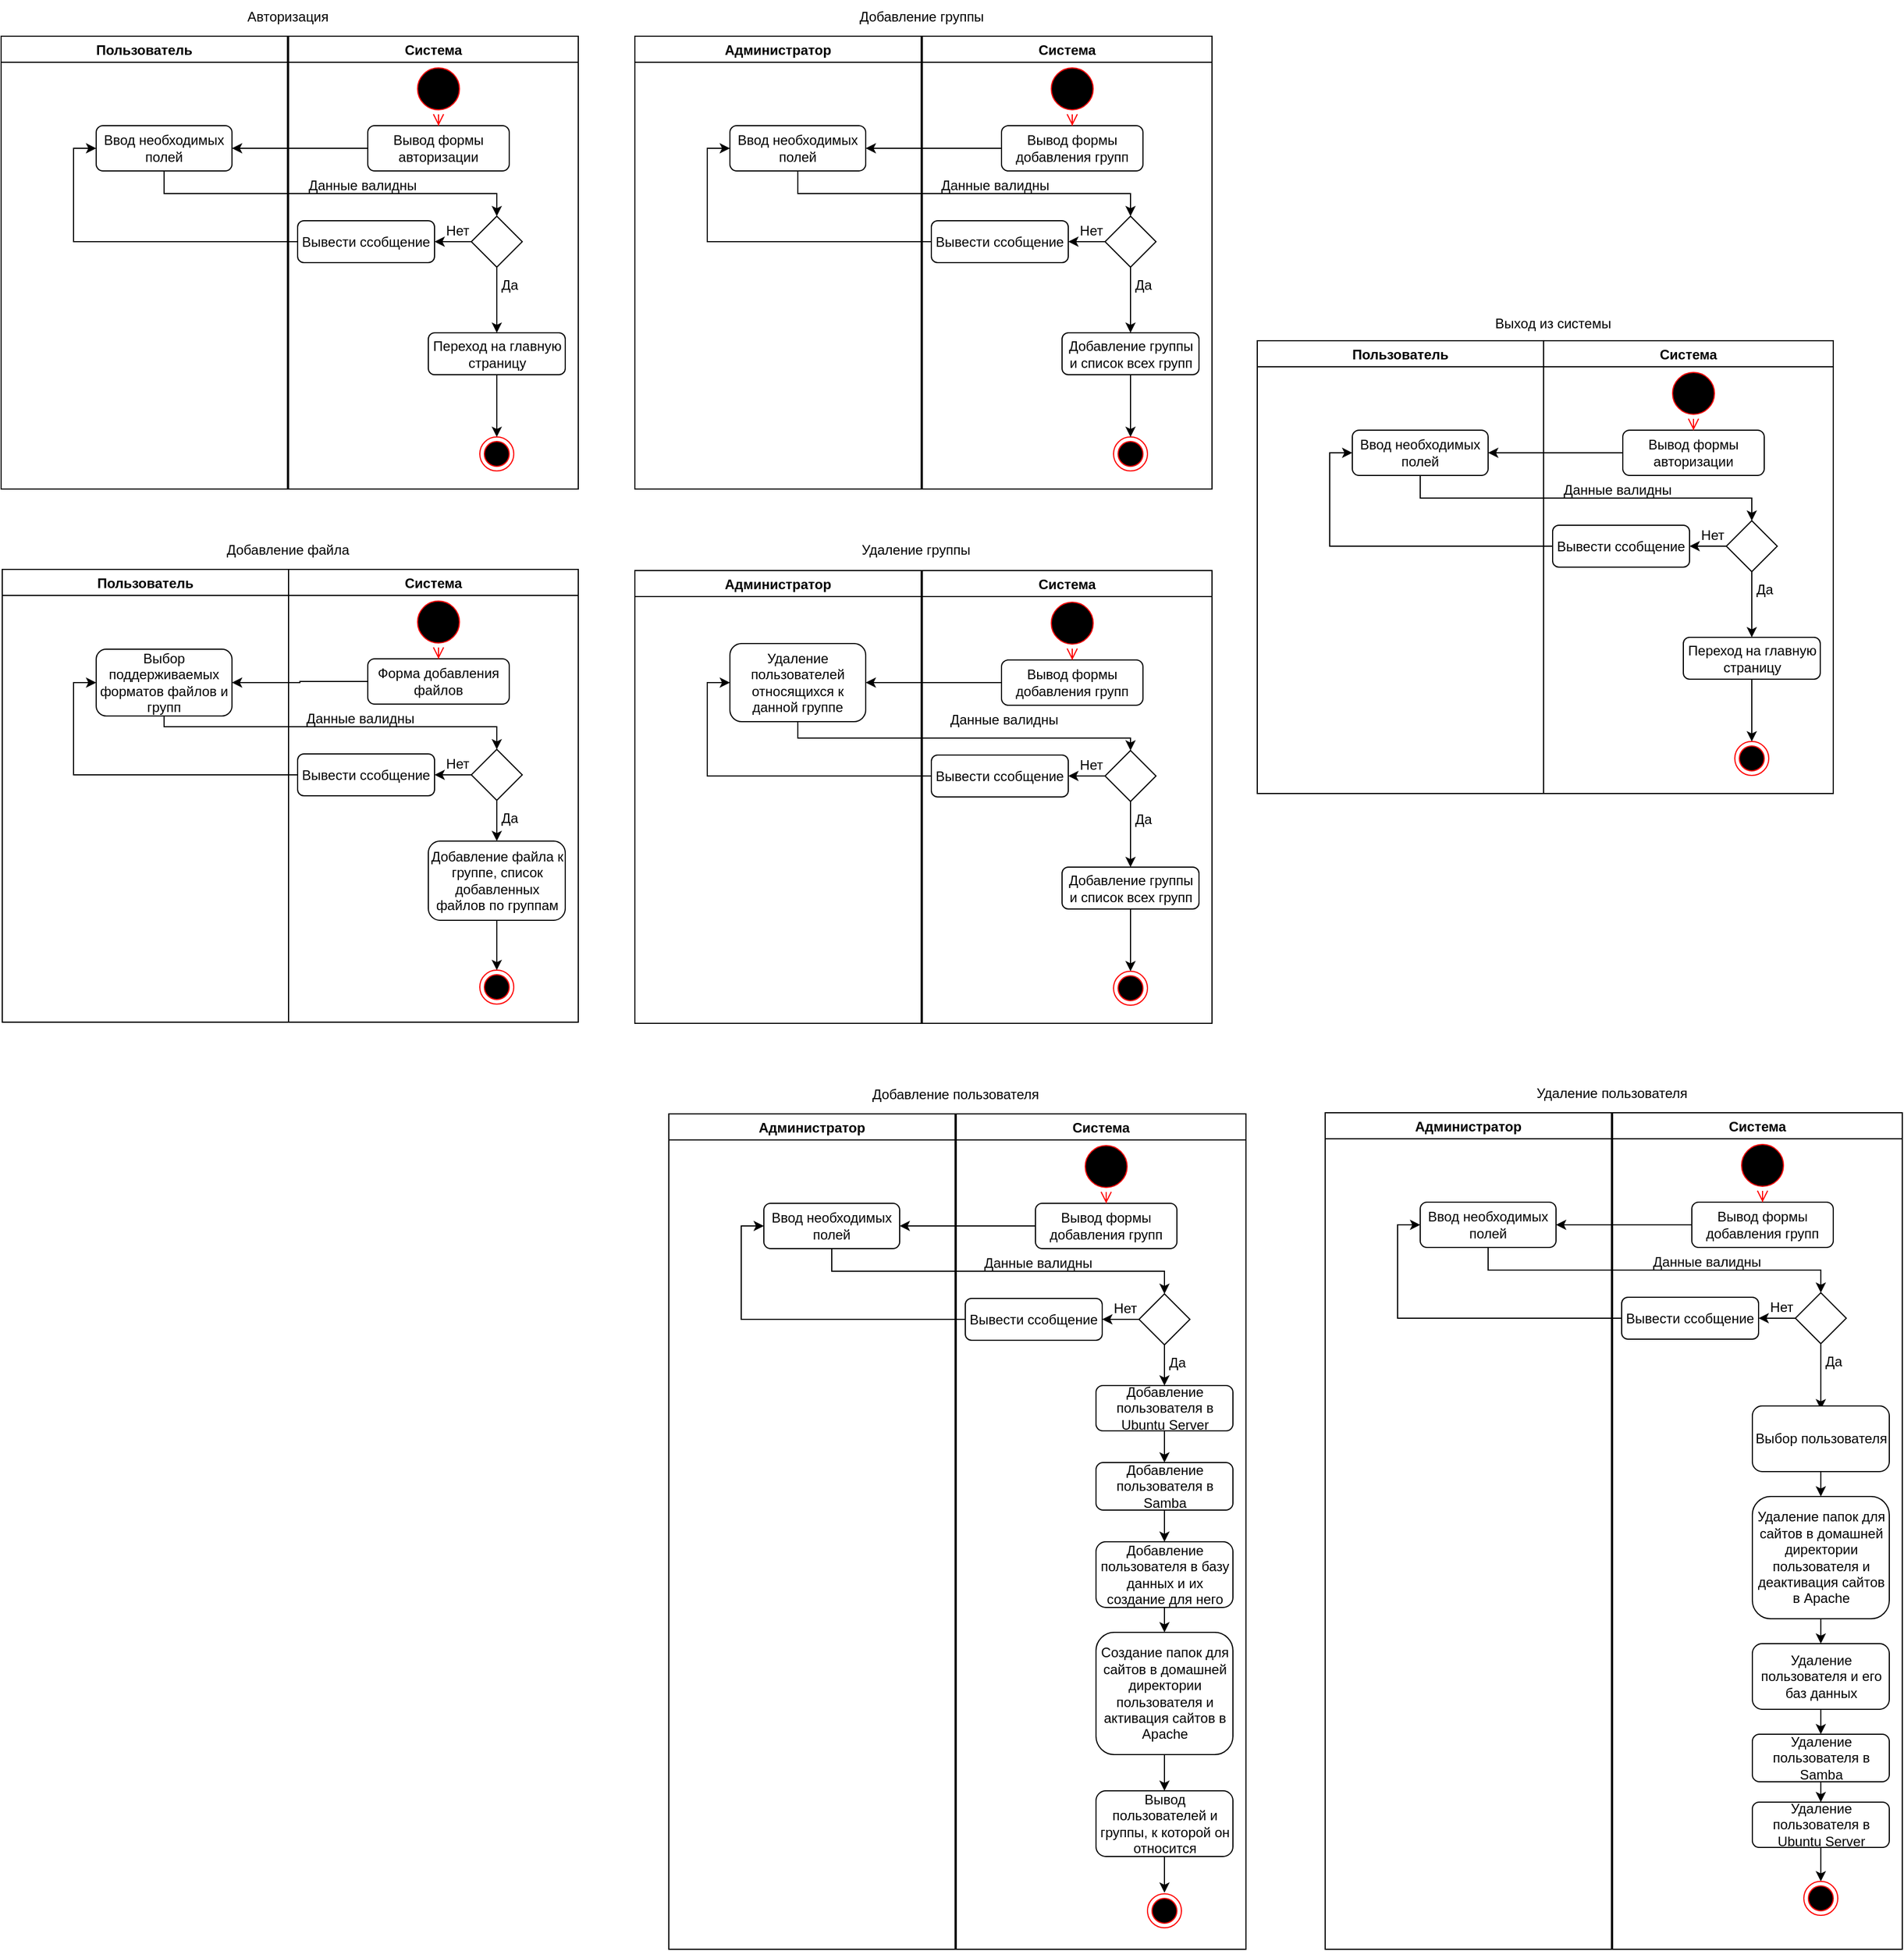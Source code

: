 <mxfile version="24.7.5" pages="3">
  <diagram name="Диаграмма деятельности" id="kkLq06tvZemLLYdEWIEO">
    <mxGraphModel dx="1687" dy="984" grid="1" gridSize="10" guides="1" tooltips="1" connect="1" arrows="1" fold="1" page="0" pageScale="1" pageWidth="827" pageHeight="1169" math="0" shadow="0">
      <root>
        <mxCell id="0" />
        <mxCell id="1" parent="0" />
        <mxCell id="10YVXtvrBUSu_6T0aO4W-1" value="Пользователь" style="swimlane;" parent="1" vertex="1">
          <mxGeometry x="40" y="430" width="253" height="400" as="geometry" />
        </mxCell>
        <mxCell id="10YVXtvrBUSu_6T0aO4W-2" value="Ввод необходимых полей" style="rounded=1;whiteSpace=wrap;html=1;" parent="10YVXtvrBUSu_6T0aO4W-1" vertex="1">
          <mxGeometry x="84" y="79" width="120" height="40" as="geometry" />
        </mxCell>
        <mxCell id="10YVXtvrBUSu_6T0aO4W-4" value="Система" style="swimlane;" parent="1" vertex="1">
          <mxGeometry x="294" y="430" width="256" height="400" as="geometry" />
        </mxCell>
        <mxCell id="10YVXtvrBUSu_6T0aO4W-5" value="" style="ellipse;html=1;shape=startState;fillColor=#000000;strokeColor=#ff0000;" parent="10YVXtvrBUSu_6T0aO4W-4" vertex="1">
          <mxGeometry x="110" y="24" width="45" height="45" as="geometry" />
        </mxCell>
        <mxCell id="10YVXtvrBUSu_6T0aO4W-6" value="Вывод формы авторизации" style="rounded=1;whiteSpace=wrap;html=1;" parent="10YVXtvrBUSu_6T0aO4W-4" vertex="1">
          <mxGeometry x="70" y="79" width="125" height="40" as="geometry" />
        </mxCell>
        <mxCell id="10YVXtvrBUSu_6T0aO4W-7" value="" style="edgeStyle=orthogonalEdgeStyle;html=1;verticalAlign=bottom;endArrow=open;endSize=8;strokeColor=#ff0000;rounded=0;" parent="10YVXtvrBUSu_6T0aO4W-4" source="10YVXtvrBUSu_6T0aO4W-5" target="10YVXtvrBUSu_6T0aO4W-6" edge="1">
          <mxGeometry relative="1" as="geometry">
            <mxPoint x="-249" y="269" as="targetPoint" />
          </mxGeometry>
        </mxCell>
        <mxCell id="10YVXtvrBUSu_6T0aO4W-8" value="Переход на главную страницу" style="rounded=1;whiteSpace=wrap;html=1;" parent="10YVXtvrBUSu_6T0aO4W-4" vertex="1">
          <mxGeometry x="123.5" y="262" width="121" height="37" as="geometry" />
        </mxCell>
        <mxCell id="10YVXtvrBUSu_6T0aO4W-9" value="" style="ellipse;html=1;shape=endState;fillColor=#000000;strokeColor=#ff0000;" parent="10YVXtvrBUSu_6T0aO4W-4" vertex="1">
          <mxGeometry x="169" y="354" width="30" height="30" as="geometry" />
        </mxCell>
        <mxCell id="10YVXtvrBUSu_6T0aO4W-10" style="edgeStyle=orthogonalEdgeStyle;rounded=0;orthogonalLoop=1;jettySize=auto;html=1;exitX=0.5;exitY=1;exitDx=0;exitDy=0;" parent="10YVXtvrBUSu_6T0aO4W-4" source="10YVXtvrBUSu_6T0aO4W-8" target="10YVXtvrBUSu_6T0aO4W-9" edge="1">
          <mxGeometry relative="1" as="geometry">
            <mxPoint x="184" y="357" as="targetPoint" />
          </mxGeometry>
        </mxCell>
        <mxCell id="10YVXtvrBUSu_6T0aO4W-11" style="edgeStyle=orthogonalEdgeStyle;rounded=0;orthogonalLoop=1;jettySize=auto;html=1;exitX=0.5;exitY=1;exitDx=0;exitDy=0;entryX=0.5;entryY=0;entryDx=0;entryDy=0;" parent="10YVXtvrBUSu_6T0aO4W-4" source="10YVXtvrBUSu_6T0aO4W-13" target="10YVXtvrBUSu_6T0aO4W-8" edge="1">
          <mxGeometry relative="1" as="geometry" />
        </mxCell>
        <mxCell id="10YVXtvrBUSu_6T0aO4W-13" value="" style="rhombus;whiteSpace=wrap;html=1;" parent="10YVXtvrBUSu_6T0aO4W-4" vertex="1">
          <mxGeometry x="161.5" y="159" width="45" height="45" as="geometry" />
        </mxCell>
        <mxCell id="10YVXtvrBUSu_6T0aO4W-14" value="Да" style="text;html=1;align=center;verticalAlign=middle;resizable=0;points=[];autosize=1;strokeColor=none;fillColor=none;" parent="10YVXtvrBUSu_6T0aO4W-4" vertex="1">
          <mxGeometry x="175" y="205" width="40" height="30" as="geometry" />
        </mxCell>
        <mxCell id="10YVXtvrBUSu_6T0aO4W-17" value="Вывести ссобщение" style="rounded=1;whiteSpace=wrap;html=1;" parent="10YVXtvrBUSu_6T0aO4W-4" vertex="1">
          <mxGeometry x="8" y="163" width="121" height="37" as="geometry" />
        </mxCell>
        <mxCell id="10YVXtvrBUSu_6T0aO4W-18" style="edgeStyle=orthogonalEdgeStyle;rounded=0;orthogonalLoop=1;jettySize=auto;html=1;exitX=0;exitY=0.5;exitDx=0;exitDy=0;entryX=1;entryY=0.5;entryDx=0;entryDy=0;" parent="10YVXtvrBUSu_6T0aO4W-4" source="10YVXtvrBUSu_6T0aO4W-13" target="10YVXtvrBUSu_6T0aO4W-17" edge="1">
          <mxGeometry relative="1" as="geometry" />
        </mxCell>
        <mxCell id="10YVXtvrBUSu_6T0aO4W-19" value="Нет" style="text;html=1;align=center;verticalAlign=middle;resizable=0;points=[];autosize=1;strokeColor=none;fillColor=none;" parent="10YVXtvrBUSu_6T0aO4W-4" vertex="1">
          <mxGeometry x="129" y="157" width="40" height="30" as="geometry" />
        </mxCell>
        <mxCell id="10YVXtvrBUSu_6T0aO4W-3" value="Данные валидны" style="text;html=1;align=center;verticalAlign=middle;resizable=0;points=[];autosize=1;strokeColor=none;fillColor=none;" parent="10YVXtvrBUSu_6T0aO4W-4" vertex="1">
          <mxGeometry x="8" y="119" width="114" height="26" as="geometry" />
        </mxCell>
        <mxCell id="10YVXtvrBUSu_6T0aO4W-20" style="edgeStyle=orthogonalEdgeStyle;rounded=0;orthogonalLoop=1;jettySize=auto;html=1;exitX=0;exitY=0.5;exitDx=0;exitDy=0;" parent="1" source="10YVXtvrBUSu_6T0aO4W-6" target="10YVXtvrBUSu_6T0aO4W-2" edge="1">
          <mxGeometry relative="1" as="geometry" />
        </mxCell>
        <mxCell id="10YVXtvrBUSu_6T0aO4W-21" style="edgeStyle=orthogonalEdgeStyle;rounded=0;orthogonalLoop=1;jettySize=auto;html=1;exitX=0.5;exitY=1;exitDx=0;exitDy=0;entryX=0.5;entryY=0;entryDx=0;entryDy=0;" parent="1" source="10YVXtvrBUSu_6T0aO4W-2" target="10YVXtvrBUSu_6T0aO4W-13" edge="1">
          <mxGeometry relative="1" as="geometry" />
        </mxCell>
        <mxCell id="10YVXtvrBUSu_6T0aO4W-22" value="Авторизация" style="text;html=1;align=center;verticalAlign=middle;resizable=0;points=[];autosize=1;strokeColor=none;fillColor=none;" parent="1" vertex="1">
          <mxGeometry x="248" y="400" width="90" height="26" as="geometry" />
        </mxCell>
        <mxCell id="10YVXtvrBUSu_6T0aO4W-23" style="edgeStyle=orthogonalEdgeStyle;rounded=0;orthogonalLoop=1;jettySize=auto;html=1;exitX=0;exitY=0.5;exitDx=0;exitDy=0;entryX=0;entryY=0.5;entryDx=0;entryDy=0;" parent="1" source="10YVXtvrBUSu_6T0aO4W-17" target="10YVXtvrBUSu_6T0aO4W-2" edge="1">
          <mxGeometry relative="1" as="geometry" />
        </mxCell>
        <mxCell id="0_kxWiFTvjECWxzNLdXu-44" value="Администратор" style="swimlane;" parent="1" vertex="1">
          <mxGeometry x="600" y="430" width="253" height="400" as="geometry" />
        </mxCell>
        <mxCell id="0_kxWiFTvjECWxzNLdXu-45" value="Ввод необходимых полей" style="rounded=1;whiteSpace=wrap;html=1;" parent="0_kxWiFTvjECWxzNLdXu-44" vertex="1">
          <mxGeometry x="84" y="79" width="120" height="40" as="geometry" />
        </mxCell>
        <mxCell id="0_kxWiFTvjECWxzNLdXu-46" value="Система" style="swimlane;" parent="1" vertex="1">
          <mxGeometry x="854" y="430" width="256" height="400" as="geometry" />
        </mxCell>
        <mxCell id="0_kxWiFTvjECWxzNLdXu-47" value="" style="ellipse;html=1;shape=startState;fillColor=#000000;strokeColor=#ff0000;" parent="0_kxWiFTvjECWxzNLdXu-46" vertex="1">
          <mxGeometry x="110" y="24" width="45" height="45" as="geometry" />
        </mxCell>
        <mxCell id="0_kxWiFTvjECWxzNLdXu-48" value="Вывод формы добавления групп" style="rounded=1;whiteSpace=wrap;html=1;" parent="0_kxWiFTvjECWxzNLdXu-46" vertex="1">
          <mxGeometry x="70" y="79" width="125" height="40" as="geometry" />
        </mxCell>
        <mxCell id="0_kxWiFTvjECWxzNLdXu-49" value="" style="edgeStyle=orthogonalEdgeStyle;html=1;verticalAlign=bottom;endArrow=open;endSize=8;strokeColor=#ff0000;rounded=0;" parent="0_kxWiFTvjECWxzNLdXu-46" source="0_kxWiFTvjECWxzNLdXu-47" target="0_kxWiFTvjECWxzNLdXu-48" edge="1">
          <mxGeometry relative="1" as="geometry">
            <mxPoint x="-249" y="269" as="targetPoint" />
          </mxGeometry>
        </mxCell>
        <mxCell id="0_kxWiFTvjECWxzNLdXu-50" value="Добавление группы и список всех групп" style="rounded=1;whiteSpace=wrap;html=1;" parent="0_kxWiFTvjECWxzNLdXu-46" vertex="1">
          <mxGeometry x="123.5" y="262" width="121" height="37" as="geometry" />
        </mxCell>
        <mxCell id="0_kxWiFTvjECWxzNLdXu-51" value="" style="ellipse;html=1;shape=endState;fillColor=#000000;strokeColor=#ff0000;" parent="0_kxWiFTvjECWxzNLdXu-46" vertex="1">
          <mxGeometry x="169" y="354" width="30" height="30" as="geometry" />
        </mxCell>
        <mxCell id="0_kxWiFTvjECWxzNLdXu-52" style="edgeStyle=orthogonalEdgeStyle;rounded=0;orthogonalLoop=1;jettySize=auto;html=1;exitX=0.5;exitY=1;exitDx=0;exitDy=0;" parent="0_kxWiFTvjECWxzNLdXu-46" source="0_kxWiFTvjECWxzNLdXu-50" target="0_kxWiFTvjECWxzNLdXu-51" edge="1">
          <mxGeometry relative="1" as="geometry">
            <mxPoint x="184" y="357" as="targetPoint" />
          </mxGeometry>
        </mxCell>
        <mxCell id="0_kxWiFTvjECWxzNLdXu-53" style="edgeStyle=orthogonalEdgeStyle;rounded=0;orthogonalLoop=1;jettySize=auto;html=1;exitX=0.5;exitY=1;exitDx=0;exitDy=0;entryX=0.5;entryY=0;entryDx=0;entryDy=0;" parent="0_kxWiFTvjECWxzNLdXu-46" source="0_kxWiFTvjECWxzNLdXu-54" target="0_kxWiFTvjECWxzNLdXu-50" edge="1">
          <mxGeometry relative="1" as="geometry" />
        </mxCell>
        <mxCell id="0_kxWiFTvjECWxzNLdXu-54" value="" style="rhombus;whiteSpace=wrap;html=1;" parent="0_kxWiFTvjECWxzNLdXu-46" vertex="1">
          <mxGeometry x="161.5" y="159" width="45" height="45" as="geometry" />
        </mxCell>
        <mxCell id="0_kxWiFTvjECWxzNLdXu-55" value="Да" style="text;html=1;align=center;verticalAlign=middle;resizable=0;points=[];autosize=1;strokeColor=none;fillColor=none;" parent="0_kxWiFTvjECWxzNLdXu-46" vertex="1">
          <mxGeometry x="175" y="205" width="40" height="30" as="geometry" />
        </mxCell>
        <mxCell id="0_kxWiFTvjECWxzNLdXu-56" value="Вывести ссобщение" style="rounded=1;whiteSpace=wrap;html=1;" parent="0_kxWiFTvjECWxzNLdXu-46" vertex="1">
          <mxGeometry x="8" y="163" width="121" height="37" as="geometry" />
        </mxCell>
        <mxCell id="0_kxWiFTvjECWxzNLdXu-57" style="edgeStyle=orthogonalEdgeStyle;rounded=0;orthogonalLoop=1;jettySize=auto;html=1;exitX=0;exitY=0.5;exitDx=0;exitDy=0;entryX=1;entryY=0.5;entryDx=0;entryDy=0;" parent="0_kxWiFTvjECWxzNLdXu-46" source="0_kxWiFTvjECWxzNLdXu-54" target="0_kxWiFTvjECWxzNLdXu-56" edge="1">
          <mxGeometry relative="1" as="geometry" />
        </mxCell>
        <mxCell id="0_kxWiFTvjECWxzNLdXu-58" value="Нет" style="text;html=1;align=center;verticalAlign=middle;resizable=0;points=[];autosize=1;strokeColor=none;fillColor=none;" parent="0_kxWiFTvjECWxzNLdXu-46" vertex="1">
          <mxGeometry x="129" y="157" width="40" height="30" as="geometry" />
        </mxCell>
        <mxCell id="0_kxWiFTvjECWxzNLdXu-59" value="Данные валидны" style="text;html=1;align=center;verticalAlign=middle;resizable=0;points=[];autosize=1;strokeColor=none;fillColor=none;" parent="0_kxWiFTvjECWxzNLdXu-46" vertex="1">
          <mxGeometry x="7" y="119" width="114" height="26" as="geometry" />
        </mxCell>
        <mxCell id="0_kxWiFTvjECWxzNLdXu-60" style="edgeStyle=orthogonalEdgeStyle;rounded=0;orthogonalLoop=1;jettySize=auto;html=1;exitX=0;exitY=0.5;exitDx=0;exitDy=0;" parent="1" source="0_kxWiFTvjECWxzNLdXu-48" target="0_kxWiFTvjECWxzNLdXu-45" edge="1">
          <mxGeometry relative="1" as="geometry" />
        </mxCell>
        <mxCell id="0_kxWiFTvjECWxzNLdXu-61" style="edgeStyle=orthogonalEdgeStyle;rounded=0;orthogonalLoop=1;jettySize=auto;html=1;exitX=0.5;exitY=1;exitDx=0;exitDy=0;entryX=0.5;entryY=0;entryDx=0;entryDy=0;" parent="1" source="0_kxWiFTvjECWxzNLdXu-45" target="0_kxWiFTvjECWxzNLdXu-54" edge="1">
          <mxGeometry relative="1" as="geometry" />
        </mxCell>
        <mxCell id="0_kxWiFTvjECWxzNLdXu-62" value="Добавление группы" style="text;html=1;align=center;verticalAlign=middle;resizable=0;points=[];autosize=1;strokeColor=none;fillColor=none;" parent="1" vertex="1">
          <mxGeometry x="788" y="398" width="130" height="30" as="geometry" />
        </mxCell>
        <mxCell id="0_kxWiFTvjECWxzNLdXu-63" style="edgeStyle=orthogonalEdgeStyle;rounded=0;orthogonalLoop=1;jettySize=auto;html=1;exitX=0;exitY=0.5;exitDx=0;exitDy=0;entryX=0;entryY=0.5;entryDx=0;entryDy=0;" parent="1" source="0_kxWiFTvjECWxzNLdXu-56" target="0_kxWiFTvjECWxzNLdXu-45" edge="1">
          <mxGeometry relative="1" as="geometry" />
        </mxCell>
        <mxCell id="0_kxWiFTvjECWxzNLdXu-64" value="Пользователь" style="swimlane;" parent="1" vertex="1">
          <mxGeometry x="41" y="901" width="253" height="400" as="geometry" />
        </mxCell>
        <mxCell id="0_kxWiFTvjECWxzNLdXu-65" value="Выбор поддерживаемых форматов файлов и групп" style="rounded=1;whiteSpace=wrap;html=1;" parent="0_kxWiFTvjECWxzNLdXu-64" vertex="1">
          <mxGeometry x="83" y="70.5" width="120" height="59" as="geometry" />
        </mxCell>
        <mxCell id="0_kxWiFTvjECWxzNLdXu-66" value="Система" style="swimlane;" parent="1" vertex="1">
          <mxGeometry x="294" y="901" width="256" height="400" as="geometry" />
        </mxCell>
        <mxCell id="0_kxWiFTvjECWxzNLdXu-67" value="" style="ellipse;html=1;shape=startState;fillColor=#000000;strokeColor=#ff0000;" parent="0_kxWiFTvjECWxzNLdXu-66" vertex="1">
          <mxGeometry x="110" y="24" width="45" height="45" as="geometry" />
        </mxCell>
        <mxCell id="0_kxWiFTvjECWxzNLdXu-68" value="Форма добавления файлов" style="rounded=1;whiteSpace=wrap;html=1;" parent="0_kxWiFTvjECWxzNLdXu-66" vertex="1">
          <mxGeometry x="70" y="79" width="125" height="40" as="geometry" />
        </mxCell>
        <mxCell id="0_kxWiFTvjECWxzNLdXu-69" value="" style="edgeStyle=orthogonalEdgeStyle;html=1;verticalAlign=bottom;endArrow=open;endSize=8;strokeColor=#ff0000;rounded=0;" parent="0_kxWiFTvjECWxzNLdXu-66" source="0_kxWiFTvjECWxzNLdXu-67" target="0_kxWiFTvjECWxzNLdXu-68" edge="1">
          <mxGeometry relative="1" as="geometry">
            <mxPoint x="-249" y="269" as="targetPoint" />
          </mxGeometry>
        </mxCell>
        <mxCell id="0_kxWiFTvjECWxzNLdXu-70" value="Добавление файла к группе, список добавленных файлов по группам" style="rounded=1;whiteSpace=wrap;html=1;" parent="0_kxWiFTvjECWxzNLdXu-66" vertex="1">
          <mxGeometry x="123.5" y="240" width="121" height="70" as="geometry" />
        </mxCell>
        <mxCell id="0_kxWiFTvjECWxzNLdXu-71" value="" style="ellipse;html=1;shape=endState;fillColor=#000000;strokeColor=#ff0000;" parent="0_kxWiFTvjECWxzNLdXu-66" vertex="1">
          <mxGeometry x="169" y="354" width="30" height="30" as="geometry" />
        </mxCell>
        <mxCell id="0_kxWiFTvjECWxzNLdXu-72" style="edgeStyle=orthogonalEdgeStyle;rounded=0;orthogonalLoop=1;jettySize=auto;html=1;exitX=0.5;exitY=1;exitDx=0;exitDy=0;" parent="0_kxWiFTvjECWxzNLdXu-66" source="0_kxWiFTvjECWxzNLdXu-70" target="0_kxWiFTvjECWxzNLdXu-71" edge="1">
          <mxGeometry relative="1" as="geometry">
            <mxPoint x="184" y="357" as="targetPoint" />
          </mxGeometry>
        </mxCell>
        <mxCell id="0_kxWiFTvjECWxzNLdXu-73" style="edgeStyle=orthogonalEdgeStyle;rounded=0;orthogonalLoop=1;jettySize=auto;html=1;exitX=0.5;exitY=1;exitDx=0;exitDy=0;entryX=0.5;entryY=0;entryDx=0;entryDy=0;" parent="0_kxWiFTvjECWxzNLdXu-66" source="0_kxWiFTvjECWxzNLdXu-74" target="0_kxWiFTvjECWxzNLdXu-70" edge="1">
          <mxGeometry relative="1" as="geometry" />
        </mxCell>
        <mxCell id="0_kxWiFTvjECWxzNLdXu-74" value="" style="rhombus;whiteSpace=wrap;html=1;" parent="0_kxWiFTvjECWxzNLdXu-66" vertex="1">
          <mxGeometry x="161.5" y="159" width="45" height="45" as="geometry" />
        </mxCell>
        <mxCell id="0_kxWiFTvjECWxzNLdXu-75" value="Да" style="text;html=1;align=center;verticalAlign=middle;resizable=0;points=[];autosize=1;strokeColor=none;fillColor=none;" parent="0_kxWiFTvjECWxzNLdXu-66" vertex="1">
          <mxGeometry x="175" y="205" width="40" height="30" as="geometry" />
        </mxCell>
        <mxCell id="0_kxWiFTvjECWxzNLdXu-76" value="Вывести ссобщение" style="rounded=1;whiteSpace=wrap;html=1;" parent="0_kxWiFTvjECWxzNLdXu-66" vertex="1">
          <mxGeometry x="8" y="163" width="121" height="37" as="geometry" />
        </mxCell>
        <mxCell id="0_kxWiFTvjECWxzNLdXu-77" style="edgeStyle=orthogonalEdgeStyle;rounded=0;orthogonalLoop=1;jettySize=auto;html=1;exitX=0;exitY=0.5;exitDx=0;exitDy=0;entryX=1;entryY=0.5;entryDx=0;entryDy=0;" parent="0_kxWiFTvjECWxzNLdXu-66" source="0_kxWiFTvjECWxzNLdXu-74" target="0_kxWiFTvjECWxzNLdXu-76" edge="1">
          <mxGeometry relative="1" as="geometry" />
        </mxCell>
        <mxCell id="0_kxWiFTvjECWxzNLdXu-78" value="Нет" style="text;html=1;align=center;verticalAlign=middle;resizable=0;points=[];autosize=1;strokeColor=none;fillColor=none;" parent="0_kxWiFTvjECWxzNLdXu-66" vertex="1">
          <mxGeometry x="129" y="157" width="40" height="30" as="geometry" />
        </mxCell>
        <mxCell id="0_kxWiFTvjECWxzNLdXu-79" value="Данные валидны" style="text;html=1;align=center;verticalAlign=middle;resizable=0;points=[];autosize=1;strokeColor=none;fillColor=none;" parent="0_kxWiFTvjECWxzNLdXu-66" vertex="1">
          <mxGeometry x="6" y="119" width="114" height="26" as="geometry" />
        </mxCell>
        <mxCell id="0_kxWiFTvjECWxzNLdXu-80" style="edgeStyle=orthogonalEdgeStyle;rounded=0;orthogonalLoop=1;jettySize=auto;html=1;exitX=0;exitY=0.5;exitDx=0;exitDy=0;" parent="1" source="0_kxWiFTvjECWxzNLdXu-68" target="0_kxWiFTvjECWxzNLdXu-65" edge="1">
          <mxGeometry relative="1" as="geometry" />
        </mxCell>
        <mxCell id="0_kxWiFTvjECWxzNLdXu-81" style="edgeStyle=orthogonalEdgeStyle;rounded=0;orthogonalLoop=1;jettySize=auto;html=1;entryX=0.5;entryY=0;entryDx=0;entryDy=0;" parent="1" source="0_kxWiFTvjECWxzNLdXu-65" target="0_kxWiFTvjECWxzNLdXu-74" edge="1">
          <mxGeometry relative="1" as="geometry">
            <Array as="points">
              <mxPoint x="184" y="1040" />
              <mxPoint x="478" y="1040" />
            </Array>
          </mxGeometry>
        </mxCell>
        <mxCell id="0_kxWiFTvjECWxzNLdXu-82" value="Добавление файла" style="text;html=1;align=center;verticalAlign=middle;resizable=0;points=[];autosize=1;strokeColor=none;fillColor=none;" parent="1" vertex="1">
          <mxGeometry x="228" y="869" width="130" height="30" as="geometry" />
        </mxCell>
        <mxCell id="0_kxWiFTvjECWxzNLdXu-83" style="edgeStyle=orthogonalEdgeStyle;rounded=0;orthogonalLoop=1;jettySize=auto;html=1;exitX=0;exitY=0.5;exitDx=0;exitDy=0;entryX=0;entryY=0.5;entryDx=0;entryDy=0;" parent="1" source="0_kxWiFTvjECWxzNLdXu-76" target="0_kxWiFTvjECWxzNLdXu-65" edge="1">
          <mxGeometry relative="1" as="geometry" />
        </mxCell>
        <mxCell id="i6C7HIf45CUl214jievr-1" value="Администратор" style="swimlane;" parent="1" vertex="1">
          <mxGeometry x="630" y="1382" width="253" height="738" as="geometry" />
        </mxCell>
        <mxCell id="i6C7HIf45CUl214jievr-2" value="Ввод необходимых полей" style="rounded=1;whiteSpace=wrap;html=1;" parent="i6C7HIf45CUl214jievr-1" vertex="1">
          <mxGeometry x="84" y="79" width="120" height="40" as="geometry" />
        </mxCell>
        <mxCell id="i6C7HIf45CUl214jievr-3" value="Система" style="swimlane;" parent="1" vertex="1">
          <mxGeometry x="884" y="1382" width="256" height="738" as="geometry" />
        </mxCell>
        <mxCell id="i6C7HIf45CUl214jievr-4" value="" style="ellipse;html=1;shape=startState;fillColor=#000000;strokeColor=#ff0000;" parent="i6C7HIf45CUl214jievr-3" vertex="1">
          <mxGeometry x="110" y="24" width="45" height="45" as="geometry" />
        </mxCell>
        <mxCell id="i6C7HIf45CUl214jievr-5" value="Вывод формы добавления групп" style="rounded=1;whiteSpace=wrap;html=1;" parent="i6C7HIf45CUl214jievr-3" vertex="1">
          <mxGeometry x="70" y="79" width="125" height="40" as="geometry" />
        </mxCell>
        <mxCell id="i6C7HIf45CUl214jievr-6" value="" style="edgeStyle=orthogonalEdgeStyle;html=1;verticalAlign=bottom;endArrow=open;endSize=8;strokeColor=#ff0000;rounded=0;" parent="i6C7HIf45CUl214jievr-3" source="i6C7HIf45CUl214jievr-4" target="i6C7HIf45CUl214jievr-5" edge="1">
          <mxGeometry relative="1" as="geometry">
            <mxPoint x="-249" y="269" as="targetPoint" />
          </mxGeometry>
        </mxCell>
        <mxCell id="i6C7HIf45CUl214jievr-7" value="Вывод пользователей и группы, к которой он относится" style="rounded=1;whiteSpace=wrap;html=1;" parent="i6C7HIf45CUl214jievr-3" vertex="1">
          <mxGeometry x="123.5" y="598" width="121" height="58" as="geometry" />
        </mxCell>
        <mxCell id="i6C7HIf45CUl214jievr-8" value="" style="ellipse;html=1;shape=endState;fillColor=#000000;strokeColor=#ff0000;" parent="i6C7HIf45CUl214jievr-3" vertex="1">
          <mxGeometry x="169" y="689" width="30" height="30" as="geometry" />
        </mxCell>
        <mxCell id="i6C7HIf45CUl214jievr-9" style="edgeStyle=orthogonalEdgeStyle;rounded=0;orthogonalLoop=1;jettySize=auto;html=1;exitX=0.5;exitY=1;exitDx=0;exitDy=0;" parent="i6C7HIf45CUl214jievr-3" source="i6C7HIf45CUl214jievr-7" edge="1">
          <mxGeometry relative="1" as="geometry">
            <mxPoint x="184" y="688" as="targetPoint" />
          </mxGeometry>
        </mxCell>
        <mxCell id="i6C7HIf45CUl214jievr-11" value="" style="rhombus;whiteSpace=wrap;html=1;" parent="i6C7HIf45CUl214jievr-3" vertex="1">
          <mxGeometry x="161.5" y="159" width="45" height="45" as="geometry" />
        </mxCell>
        <mxCell id="i6C7HIf45CUl214jievr-12" value="Да" style="text;html=1;align=center;verticalAlign=middle;resizable=0;points=[];autosize=1;strokeColor=none;fillColor=none;" parent="i6C7HIf45CUl214jievr-3" vertex="1">
          <mxGeometry x="175" y="205" width="40" height="30" as="geometry" />
        </mxCell>
        <mxCell id="i6C7HIf45CUl214jievr-13" value="Вывести ссобщение" style="rounded=1;whiteSpace=wrap;html=1;" parent="i6C7HIf45CUl214jievr-3" vertex="1">
          <mxGeometry x="8" y="163" width="121" height="37" as="geometry" />
        </mxCell>
        <mxCell id="i6C7HIf45CUl214jievr-14" style="edgeStyle=orthogonalEdgeStyle;rounded=0;orthogonalLoop=1;jettySize=auto;html=1;exitX=0;exitY=0.5;exitDx=0;exitDy=0;entryX=1;entryY=0.5;entryDx=0;entryDy=0;" parent="i6C7HIf45CUl214jievr-3" source="i6C7HIf45CUl214jievr-11" target="i6C7HIf45CUl214jievr-13" edge="1">
          <mxGeometry relative="1" as="geometry" />
        </mxCell>
        <mxCell id="i6C7HIf45CUl214jievr-15" value="Нет" style="text;html=1;align=center;verticalAlign=middle;resizable=0;points=[];autosize=1;strokeColor=none;fillColor=none;" parent="i6C7HIf45CUl214jievr-3" vertex="1">
          <mxGeometry x="129" y="157" width="40" height="30" as="geometry" />
        </mxCell>
        <mxCell id="i6C7HIf45CUl214jievr-16" value="Данные валидны" style="text;html=1;align=center;verticalAlign=middle;resizable=0;points=[];autosize=1;strokeColor=none;fillColor=none;" parent="i6C7HIf45CUl214jievr-3" vertex="1">
          <mxGeometry x="15" y="119" width="114" height="26" as="geometry" />
        </mxCell>
        <mxCell id="YXJf4WpVPB4HUOJY3AtF-4" style="edgeStyle=orthogonalEdgeStyle;rounded=0;orthogonalLoop=1;jettySize=auto;html=1;" parent="i6C7HIf45CUl214jievr-3" source="YXJf4WpVPB4HUOJY3AtF-1" target="YXJf4WpVPB4HUOJY3AtF-3" edge="1">
          <mxGeometry relative="1" as="geometry" />
        </mxCell>
        <mxCell id="YXJf4WpVPB4HUOJY3AtF-1" value="Добавление пользователя в Ubuntu Server" style="rounded=1;whiteSpace=wrap;html=1;" parent="i6C7HIf45CUl214jievr-3" vertex="1">
          <mxGeometry x="123.5" y="240" width="121" height="40" as="geometry" />
        </mxCell>
        <mxCell id="YXJf4WpVPB4HUOJY3AtF-2" value="" style="edgeStyle=orthogonalEdgeStyle;rounded=0;orthogonalLoop=1;jettySize=auto;html=1;exitX=0.5;exitY=1;exitDx=0;exitDy=0;entryX=0.5;entryY=0;entryDx=0;entryDy=0;" parent="i6C7HIf45CUl214jievr-3" source="i6C7HIf45CUl214jievr-11" target="YXJf4WpVPB4HUOJY3AtF-1" edge="1">
          <mxGeometry relative="1" as="geometry">
            <mxPoint x="1068" y="1586" as="sourcePoint" />
            <mxPoint x="1068" y="1800" as="targetPoint" />
          </mxGeometry>
        </mxCell>
        <mxCell id="YXJf4WpVPB4HUOJY3AtF-7" style="edgeStyle=orthogonalEdgeStyle;rounded=0;orthogonalLoop=1;jettySize=auto;html=1;entryX=0.5;entryY=0;entryDx=0;entryDy=0;" parent="i6C7HIf45CUl214jievr-3" source="YXJf4WpVPB4HUOJY3AtF-3" target="YXJf4WpVPB4HUOJY3AtF-5" edge="1">
          <mxGeometry relative="1" as="geometry" />
        </mxCell>
        <mxCell id="YXJf4WpVPB4HUOJY3AtF-3" value="Добавление пользователя в Samba" style="rounded=1;whiteSpace=wrap;html=1;" parent="i6C7HIf45CUl214jievr-3" vertex="1">
          <mxGeometry x="123.5" y="308" width="121" height="42" as="geometry" />
        </mxCell>
        <mxCell id="YXJf4WpVPB4HUOJY3AtF-8" style="edgeStyle=orthogonalEdgeStyle;rounded=0;orthogonalLoop=1;jettySize=auto;html=1;entryX=0.5;entryY=0;entryDx=0;entryDy=0;" parent="i6C7HIf45CUl214jievr-3" source="YXJf4WpVPB4HUOJY3AtF-5" target="YXJf4WpVPB4HUOJY3AtF-6" edge="1">
          <mxGeometry relative="1" as="geometry" />
        </mxCell>
        <mxCell id="YXJf4WpVPB4HUOJY3AtF-5" value="Добавление пользователя в базу данных и их создание для него" style="rounded=1;whiteSpace=wrap;html=1;" parent="i6C7HIf45CUl214jievr-3" vertex="1">
          <mxGeometry x="123.5" y="378" width="121" height="58" as="geometry" />
        </mxCell>
        <mxCell id="YXJf4WpVPB4HUOJY3AtF-9" style="edgeStyle=orthogonalEdgeStyle;rounded=0;orthogonalLoop=1;jettySize=auto;html=1;entryX=0.5;entryY=0;entryDx=0;entryDy=0;" parent="i6C7HIf45CUl214jievr-3" source="YXJf4WpVPB4HUOJY3AtF-6" target="i6C7HIf45CUl214jievr-7" edge="1">
          <mxGeometry relative="1" as="geometry" />
        </mxCell>
        <mxCell id="YXJf4WpVPB4HUOJY3AtF-6" value="Создание папок для сайтов в домашней директории пользователя и активация сайтов в Apache" style="rounded=1;whiteSpace=wrap;html=1;" parent="i6C7HIf45CUl214jievr-3" vertex="1">
          <mxGeometry x="123.5" y="458" width="121" height="108" as="geometry" />
        </mxCell>
        <mxCell id="i6C7HIf45CUl214jievr-17" style="edgeStyle=orthogonalEdgeStyle;rounded=0;orthogonalLoop=1;jettySize=auto;html=1;exitX=0;exitY=0.5;exitDx=0;exitDy=0;" parent="1" source="i6C7HIf45CUl214jievr-5" target="i6C7HIf45CUl214jievr-2" edge="1">
          <mxGeometry relative="1" as="geometry" />
        </mxCell>
        <mxCell id="i6C7HIf45CUl214jievr-18" style="edgeStyle=orthogonalEdgeStyle;rounded=0;orthogonalLoop=1;jettySize=auto;html=1;exitX=0.5;exitY=1;exitDx=0;exitDy=0;entryX=0.5;entryY=0;entryDx=0;entryDy=0;" parent="1" source="i6C7HIf45CUl214jievr-2" target="i6C7HIf45CUl214jievr-11" edge="1">
          <mxGeometry relative="1" as="geometry" />
        </mxCell>
        <mxCell id="i6C7HIf45CUl214jievr-19" value="Добавление пользователя" style="text;html=1;align=center;verticalAlign=middle;resizable=0;points=[];autosize=1;strokeColor=none;fillColor=none;" parent="1" vertex="1">
          <mxGeometry x="798" y="1350" width="170" height="30" as="geometry" />
        </mxCell>
        <mxCell id="i6C7HIf45CUl214jievr-20" style="edgeStyle=orthogonalEdgeStyle;rounded=0;orthogonalLoop=1;jettySize=auto;html=1;exitX=0;exitY=0.5;exitDx=0;exitDy=0;entryX=0;entryY=0.5;entryDx=0;entryDy=0;" parent="1" source="i6C7HIf45CUl214jievr-13" target="i6C7HIf45CUl214jievr-2" edge="1">
          <mxGeometry relative="1" as="geometry" />
        </mxCell>
        <mxCell id="i6C7HIf45CUl214jievr-21" value="Администратор" style="swimlane;" parent="1" vertex="1">
          <mxGeometry x="600" y="902" width="253" height="400" as="geometry" />
        </mxCell>
        <mxCell id="i6C7HIf45CUl214jievr-22" value="Удаление пользователей относящихся к данной группе" style="rounded=1;whiteSpace=wrap;html=1;" parent="i6C7HIf45CUl214jievr-21" vertex="1">
          <mxGeometry x="84" y="64.5" width="120" height="69" as="geometry" />
        </mxCell>
        <mxCell id="i6C7HIf45CUl214jievr-23" value="Система" style="swimlane;" parent="1" vertex="1">
          <mxGeometry x="854" y="902" width="256" height="400" as="geometry" />
        </mxCell>
        <mxCell id="i6C7HIf45CUl214jievr-24" value="" style="ellipse;html=1;shape=startState;fillColor=#000000;strokeColor=#ff0000;" parent="i6C7HIf45CUl214jievr-23" vertex="1">
          <mxGeometry x="110" y="24" width="45" height="45" as="geometry" />
        </mxCell>
        <mxCell id="i6C7HIf45CUl214jievr-25" value="Вывод формы добавления групп" style="rounded=1;whiteSpace=wrap;html=1;" parent="i6C7HIf45CUl214jievr-23" vertex="1">
          <mxGeometry x="70" y="79" width="125" height="40" as="geometry" />
        </mxCell>
        <mxCell id="i6C7HIf45CUl214jievr-26" value="" style="edgeStyle=orthogonalEdgeStyle;html=1;verticalAlign=bottom;endArrow=open;endSize=8;strokeColor=#ff0000;rounded=0;" parent="i6C7HIf45CUl214jievr-23" source="i6C7HIf45CUl214jievr-24" target="i6C7HIf45CUl214jievr-25" edge="1">
          <mxGeometry relative="1" as="geometry">
            <mxPoint x="-249" y="269" as="targetPoint" />
          </mxGeometry>
        </mxCell>
        <mxCell id="i6C7HIf45CUl214jievr-27" value="Добавление группы и список всех групп" style="rounded=1;whiteSpace=wrap;html=1;" parent="i6C7HIf45CUl214jievr-23" vertex="1">
          <mxGeometry x="123.5" y="262" width="121" height="37" as="geometry" />
        </mxCell>
        <mxCell id="i6C7HIf45CUl214jievr-28" value="" style="ellipse;html=1;shape=endState;fillColor=#000000;strokeColor=#ff0000;" parent="i6C7HIf45CUl214jievr-23" vertex="1">
          <mxGeometry x="169" y="354" width="30" height="30" as="geometry" />
        </mxCell>
        <mxCell id="i6C7HIf45CUl214jievr-29" style="edgeStyle=orthogonalEdgeStyle;rounded=0;orthogonalLoop=1;jettySize=auto;html=1;exitX=0.5;exitY=1;exitDx=0;exitDy=0;" parent="i6C7HIf45CUl214jievr-23" source="i6C7HIf45CUl214jievr-27" target="i6C7HIf45CUl214jievr-28" edge="1">
          <mxGeometry relative="1" as="geometry">
            <mxPoint x="184" y="357" as="targetPoint" />
          </mxGeometry>
        </mxCell>
        <mxCell id="i6C7HIf45CUl214jievr-30" style="edgeStyle=orthogonalEdgeStyle;rounded=0;orthogonalLoop=1;jettySize=auto;html=1;exitX=0.5;exitY=1;exitDx=0;exitDy=0;entryX=0.5;entryY=0;entryDx=0;entryDy=0;" parent="i6C7HIf45CUl214jievr-23" source="i6C7HIf45CUl214jievr-31" target="i6C7HIf45CUl214jievr-27" edge="1">
          <mxGeometry relative="1" as="geometry" />
        </mxCell>
        <mxCell id="i6C7HIf45CUl214jievr-31" value="" style="rhombus;whiteSpace=wrap;html=1;" parent="i6C7HIf45CUl214jievr-23" vertex="1">
          <mxGeometry x="161.5" y="159" width="45" height="45" as="geometry" />
        </mxCell>
        <mxCell id="i6C7HIf45CUl214jievr-32" value="Да" style="text;html=1;align=center;verticalAlign=middle;resizable=0;points=[];autosize=1;strokeColor=none;fillColor=none;" parent="i6C7HIf45CUl214jievr-23" vertex="1">
          <mxGeometry x="175" y="205" width="40" height="30" as="geometry" />
        </mxCell>
        <mxCell id="i6C7HIf45CUl214jievr-33" value="Вывести ссобщение" style="rounded=1;whiteSpace=wrap;html=1;" parent="i6C7HIf45CUl214jievr-23" vertex="1">
          <mxGeometry x="8" y="163" width="121" height="37" as="geometry" />
        </mxCell>
        <mxCell id="i6C7HIf45CUl214jievr-34" style="edgeStyle=orthogonalEdgeStyle;rounded=0;orthogonalLoop=1;jettySize=auto;html=1;exitX=0;exitY=0.5;exitDx=0;exitDy=0;entryX=1;entryY=0.5;entryDx=0;entryDy=0;" parent="i6C7HIf45CUl214jievr-23" source="i6C7HIf45CUl214jievr-31" target="i6C7HIf45CUl214jievr-33" edge="1">
          <mxGeometry relative="1" as="geometry" />
        </mxCell>
        <mxCell id="i6C7HIf45CUl214jievr-35" value="Нет" style="text;html=1;align=center;verticalAlign=middle;resizable=0;points=[];autosize=1;strokeColor=none;fillColor=none;" parent="i6C7HIf45CUl214jievr-23" vertex="1">
          <mxGeometry x="129" y="157" width="40" height="30" as="geometry" />
        </mxCell>
        <mxCell id="i6C7HIf45CUl214jievr-36" value="Данные валидны" style="text;html=1;align=center;verticalAlign=middle;resizable=0;points=[];autosize=1;strokeColor=none;fillColor=none;" parent="i6C7HIf45CUl214jievr-23" vertex="1">
          <mxGeometry x="15" y="119" width="114" height="26" as="geometry" />
        </mxCell>
        <mxCell id="i6C7HIf45CUl214jievr-37" style="edgeStyle=orthogonalEdgeStyle;rounded=0;orthogonalLoop=1;jettySize=auto;html=1;exitX=0;exitY=0.5;exitDx=0;exitDy=0;" parent="1" source="i6C7HIf45CUl214jievr-25" target="i6C7HIf45CUl214jievr-22" edge="1">
          <mxGeometry relative="1" as="geometry" />
        </mxCell>
        <mxCell id="i6C7HIf45CUl214jievr-38" style="edgeStyle=orthogonalEdgeStyle;rounded=0;orthogonalLoop=1;jettySize=auto;html=1;entryX=0.5;entryY=0;entryDx=0;entryDy=0;" parent="1" source="i6C7HIf45CUl214jievr-22" target="i6C7HIf45CUl214jievr-31" edge="1">
          <mxGeometry relative="1" as="geometry">
            <Array as="points">
              <mxPoint x="744" y="1050" />
              <mxPoint x="1038" y="1050" />
            </Array>
          </mxGeometry>
        </mxCell>
        <mxCell id="i6C7HIf45CUl214jievr-39" value="Удаление группы" style="text;html=1;align=center;verticalAlign=middle;resizable=0;points=[];autosize=1;strokeColor=none;fillColor=none;" parent="1" vertex="1">
          <mxGeometry x="788" y="869" width="120" height="30" as="geometry" />
        </mxCell>
        <mxCell id="i6C7HIf45CUl214jievr-40" style="edgeStyle=orthogonalEdgeStyle;rounded=0;orthogonalLoop=1;jettySize=auto;html=1;exitX=0;exitY=0.5;exitDx=0;exitDy=0;entryX=0;entryY=0.5;entryDx=0;entryDy=0;" parent="1" source="i6C7HIf45CUl214jievr-33" target="i6C7HIf45CUl214jievr-22" edge="1">
          <mxGeometry relative="1" as="geometry" />
        </mxCell>
        <mxCell id="i6C7HIf45CUl214jievr-61" value="Администратор" style="swimlane;" parent="1" vertex="1">
          <mxGeometry x="1210" y="1381" width="253" height="739" as="geometry" />
        </mxCell>
        <mxCell id="i6C7HIf45CUl214jievr-62" value="Ввод необходимых полей" style="rounded=1;whiteSpace=wrap;html=1;" parent="i6C7HIf45CUl214jievr-61" vertex="1">
          <mxGeometry x="84" y="79" width="120" height="40" as="geometry" />
        </mxCell>
        <mxCell id="i6C7HIf45CUl214jievr-63" value="Система" style="swimlane;" parent="1" vertex="1">
          <mxGeometry x="1464" y="1381" width="256" height="739" as="geometry" />
        </mxCell>
        <mxCell id="i6C7HIf45CUl214jievr-64" value="" style="ellipse;html=1;shape=startState;fillColor=#000000;strokeColor=#ff0000;" parent="i6C7HIf45CUl214jievr-63" vertex="1">
          <mxGeometry x="110" y="24" width="45" height="45" as="geometry" />
        </mxCell>
        <mxCell id="i6C7HIf45CUl214jievr-65" value="Вывод формы добавления групп" style="rounded=1;whiteSpace=wrap;html=1;" parent="i6C7HIf45CUl214jievr-63" vertex="1">
          <mxGeometry x="70" y="79" width="125" height="40" as="geometry" />
        </mxCell>
        <mxCell id="i6C7HIf45CUl214jievr-66" value="" style="edgeStyle=orthogonalEdgeStyle;html=1;verticalAlign=bottom;endArrow=open;endSize=8;strokeColor=#ff0000;rounded=0;" parent="i6C7HIf45CUl214jievr-63" source="i6C7HIf45CUl214jievr-64" target="i6C7HIf45CUl214jievr-65" edge="1">
          <mxGeometry relative="1" as="geometry">
            <mxPoint x="-249" y="269" as="targetPoint" />
          </mxGeometry>
        </mxCell>
        <mxCell id="i6C7HIf45CUl214jievr-70" style="edgeStyle=orthogonalEdgeStyle;rounded=0;orthogonalLoop=1;jettySize=auto;html=1;exitX=0.5;exitY=1;exitDx=0;exitDy=0;entryX=0.5;entryY=0;entryDx=0;entryDy=0;" parent="i6C7HIf45CUl214jievr-63" source="i6C7HIf45CUl214jievr-71" edge="1">
          <mxGeometry relative="1" as="geometry">
            <mxPoint x="184" y="262" as="targetPoint" />
          </mxGeometry>
        </mxCell>
        <mxCell id="i6C7HIf45CUl214jievr-71" value="" style="rhombus;whiteSpace=wrap;html=1;" parent="i6C7HIf45CUl214jievr-63" vertex="1">
          <mxGeometry x="161.5" y="159" width="45" height="45" as="geometry" />
        </mxCell>
        <mxCell id="i6C7HIf45CUl214jievr-72" value="Да" style="text;html=1;align=center;verticalAlign=middle;resizable=0;points=[];autosize=1;strokeColor=none;fillColor=none;" parent="i6C7HIf45CUl214jievr-63" vertex="1">
          <mxGeometry x="175" y="205" width="40" height="30" as="geometry" />
        </mxCell>
        <mxCell id="i6C7HIf45CUl214jievr-73" value="Вывести ссобщение" style="rounded=1;whiteSpace=wrap;html=1;" parent="i6C7HIf45CUl214jievr-63" vertex="1">
          <mxGeometry x="8" y="163" width="121" height="37" as="geometry" />
        </mxCell>
        <mxCell id="i6C7HIf45CUl214jievr-74" style="edgeStyle=orthogonalEdgeStyle;rounded=0;orthogonalLoop=1;jettySize=auto;html=1;exitX=0;exitY=0.5;exitDx=0;exitDy=0;entryX=1;entryY=0.5;entryDx=0;entryDy=0;" parent="i6C7HIf45CUl214jievr-63" source="i6C7HIf45CUl214jievr-71" target="i6C7HIf45CUl214jievr-73" edge="1">
          <mxGeometry relative="1" as="geometry" />
        </mxCell>
        <mxCell id="i6C7HIf45CUl214jievr-75" value="Нет" style="text;html=1;align=center;verticalAlign=middle;resizable=0;points=[];autosize=1;strokeColor=none;fillColor=none;" parent="i6C7HIf45CUl214jievr-63" vertex="1">
          <mxGeometry x="129" y="157" width="40" height="30" as="geometry" />
        </mxCell>
        <mxCell id="i6C7HIf45CUl214jievr-76" value="Данные валидны" style="text;html=1;align=center;verticalAlign=middle;resizable=0;points=[];autosize=1;strokeColor=none;fillColor=none;" parent="i6C7HIf45CUl214jievr-63" vertex="1">
          <mxGeometry x="26" y="119" width="114" height="26" as="geometry" />
        </mxCell>
        <mxCell id="YXJf4WpVPB4HUOJY3AtF-22" style="edgeStyle=orthogonalEdgeStyle;rounded=0;orthogonalLoop=1;jettySize=auto;html=1;entryX=0.5;entryY=0;entryDx=0;entryDy=0;" parent="i6C7HIf45CUl214jievr-63" source="YXJf4WpVPB4HUOJY3AtF-11" target="YXJf4WpVPB4HUOJY3AtF-21" edge="1">
          <mxGeometry relative="1" as="geometry" />
        </mxCell>
        <mxCell id="YXJf4WpVPB4HUOJY3AtF-11" value="Выбор пользователя" style="rounded=1;whiteSpace=wrap;html=1;" parent="i6C7HIf45CUl214jievr-63" vertex="1">
          <mxGeometry x="123.5" y="259" width="121" height="58" as="geometry" />
        </mxCell>
        <mxCell id="YXJf4WpVPB4HUOJY3AtF-23" style="edgeStyle=orthogonalEdgeStyle;rounded=0;orthogonalLoop=1;jettySize=auto;html=1;entryX=0.5;entryY=0;entryDx=0;entryDy=0;" parent="i6C7HIf45CUl214jievr-63" source="YXJf4WpVPB4HUOJY3AtF-21" target="YXJf4WpVPB4HUOJY3AtF-19" edge="1">
          <mxGeometry relative="1" as="geometry" />
        </mxCell>
        <mxCell id="YXJf4WpVPB4HUOJY3AtF-21" value="Удаление папок для сайтов в домашней директории пользователя и деактивация сайтов в Apache" style="rounded=1;whiteSpace=wrap;html=1;" parent="i6C7HIf45CUl214jievr-63" vertex="1">
          <mxGeometry x="123.5" y="339" width="121" height="108" as="geometry" />
        </mxCell>
        <mxCell id="YXJf4WpVPB4HUOJY3AtF-24" style="edgeStyle=orthogonalEdgeStyle;rounded=0;orthogonalLoop=1;jettySize=auto;html=1;entryX=0.5;entryY=0;entryDx=0;entryDy=0;" parent="i6C7HIf45CUl214jievr-63" source="YXJf4WpVPB4HUOJY3AtF-19" target="YXJf4WpVPB4HUOJY3AtF-17" edge="1">
          <mxGeometry relative="1" as="geometry" />
        </mxCell>
        <mxCell id="YXJf4WpVPB4HUOJY3AtF-19" value="Удаление пользователя и его баз данных" style="rounded=1;whiteSpace=wrap;html=1;" parent="i6C7HIf45CUl214jievr-63" vertex="1">
          <mxGeometry x="123.5" y="469" width="121" height="58" as="geometry" />
        </mxCell>
        <mxCell id="YXJf4WpVPB4HUOJY3AtF-25" style="edgeStyle=orthogonalEdgeStyle;rounded=0;orthogonalLoop=1;jettySize=auto;html=1;" parent="i6C7HIf45CUl214jievr-63" source="YXJf4WpVPB4HUOJY3AtF-17" target="YXJf4WpVPB4HUOJY3AtF-15" edge="1">
          <mxGeometry relative="1" as="geometry" />
        </mxCell>
        <mxCell id="YXJf4WpVPB4HUOJY3AtF-17" value="Удаление пользователя в Samba" style="rounded=1;whiteSpace=wrap;html=1;" parent="i6C7HIf45CUl214jievr-63" vertex="1">
          <mxGeometry x="123.5" y="549" width="121" height="42" as="geometry" />
        </mxCell>
        <mxCell id="YXJf4WpVPB4HUOJY3AtF-26" style="edgeStyle=orthogonalEdgeStyle;rounded=0;orthogonalLoop=1;jettySize=auto;html=1;entryX=0.5;entryY=0;entryDx=0;entryDy=0;" parent="i6C7HIf45CUl214jievr-63" source="YXJf4WpVPB4HUOJY3AtF-15" target="YXJf4WpVPB4HUOJY3AtF-12" edge="1">
          <mxGeometry relative="1" as="geometry" />
        </mxCell>
        <mxCell id="YXJf4WpVPB4HUOJY3AtF-15" value="Удаление пользователя в Ubuntu Server" style="rounded=1;whiteSpace=wrap;html=1;" parent="i6C7HIf45CUl214jievr-63" vertex="1">
          <mxGeometry x="123.5" y="609" width="121" height="40" as="geometry" />
        </mxCell>
        <mxCell id="YXJf4WpVPB4HUOJY3AtF-12" value="" style="ellipse;html=1;shape=endState;fillColor=#000000;strokeColor=#ff0000;" parent="i6C7HIf45CUl214jievr-63" vertex="1">
          <mxGeometry x="169" y="679" width="30" height="30" as="geometry" />
        </mxCell>
        <mxCell id="i6C7HIf45CUl214jievr-77" style="edgeStyle=orthogonalEdgeStyle;rounded=0;orthogonalLoop=1;jettySize=auto;html=1;exitX=0;exitY=0.5;exitDx=0;exitDy=0;" parent="1" source="i6C7HIf45CUl214jievr-65" target="i6C7HIf45CUl214jievr-62" edge="1">
          <mxGeometry relative="1" as="geometry" />
        </mxCell>
        <mxCell id="i6C7HIf45CUl214jievr-78" style="edgeStyle=orthogonalEdgeStyle;rounded=0;orthogonalLoop=1;jettySize=auto;html=1;exitX=0.5;exitY=1;exitDx=0;exitDy=0;entryX=0.5;entryY=0;entryDx=0;entryDy=0;" parent="1" source="i6C7HIf45CUl214jievr-62" target="i6C7HIf45CUl214jievr-71" edge="1">
          <mxGeometry relative="1" as="geometry" />
        </mxCell>
        <mxCell id="i6C7HIf45CUl214jievr-79" value="Удаление пользователя" style="text;html=1;align=center;verticalAlign=middle;resizable=0;points=[];autosize=1;strokeColor=none;fillColor=none;" parent="1" vertex="1">
          <mxGeometry x="1383" y="1349" width="160" height="30" as="geometry" />
        </mxCell>
        <mxCell id="i6C7HIf45CUl214jievr-80" style="edgeStyle=orthogonalEdgeStyle;rounded=0;orthogonalLoop=1;jettySize=auto;html=1;exitX=0;exitY=0.5;exitDx=0;exitDy=0;entryX=0;entryY=0.5;entryDx=0;entryDy=0;" parent="1" source="i6C7HIf45CUl214jievr-73" target="i6C7HIf45CUl214jievr-62" edge="1">
          <mxGeometry relative="1" as="geometry" />
        </mxCell>
        <mxCell id="oVx_LZAYIA9juO6IZNLZ-1" value="Пользователь" style="swimlane;" vertex="1" parent="1">
          <mxGeometry x="1150" y="699" width="253" height="400" as="geometry" />
        </mxCell>
        <mxCell id="oVx_LZAYIA9juO6IZNLZ-2" value="Ввод необходимых полей" style="rounded=1;whiteSpace=wrap;html=1;" vertex="1" parent="oVx_LZAYIA9juO6IZNLZ-1">
          <mxGeometry x="84" y="79" width="120" height="40" as="geometry" />
        </mxCell>
        <mxCell id="oVx_LZAYIA9juO6IZNLZ-3" value="Система" style="swimlane;" vertex="1" parent="1">
          <mxGeometry x="1403" y="699" width="256" height="400" as="geometry" />
        </mxCell>
        <mxCell id="oVx_LZAYIA9juO6IZNLZ-4" value="" style="ellipse;html=1;shape=startState;fillColor=#000000;strokeColor=#ff0000;" vertex="1" parent="oVx_LZAYIA9juO6IZNLZ-3">
          <mxGeometry x="110" y="24" width="45" height="45" as="geometry" />
        </mxCell>
        <mxCell id="oVx_LZAYIA9juO6IZNLZ-5" value="Вывод формы авторизации" style="rounded=1;whiteSpace=wrap;html=1;" vertex="1" parent="oVx_LZAYIA9juO6IZNLZ-3">
          <mxGeometry x="70" y="79" width="125" height="40" as="geometry" />
        </mxCell>
        <mxCell id="oVx_LZAYIA9juO6IZNLZ-6" value="" style="edgeStyle=orthogonalEdgeStyle;html=1;verticalAlign=bottom;endArrow=open;endSize=8;strokeColor=#ff0000;rounded=0;" edge="1" parent="oVx_LZAYIA9juO6IZNLZ-3" source="oVx_LZAYIA9juO6IZNLZ-4" target="oVx_LZAYIA9juO6IZNLZ-5">
          <mxGeometry relative="1" as="geometry">
            <mxPoint x="-249" y="269" as="targetPoint" />
          </mxGeometry>
        </mxCell>
        <mxCell id="oVx_LZAYIA9juO6IZNLZ-7" value="Переход на главную страницу" style="rounded=1;whiteSpace=wrap;html=1;" vertex="1" parent="oVx_LZAYIA9juO6IZNLZ-3">
          <mxGeometry x="123.5" y="262" width="121" height="37" as="geometry" />
        </mxCell>
        <mxCell id="oVx_LZAYIA9juO6IZNLZ-8" value="" style="ellipse;html=1;shape=endState;fillColor=#000000;strokeColor=#ff0000;" vertex="1" parent="oVx_LZAYIA9juO6IZNLZ-3">
          <mxGeometry x="169" y="354" width="30" height="30" as="geometry" />
        </mxCell>
        <mxCell id="oVx_LZAYIA9juO6IZNLZ-9" style="edgeStyle=orthogonalEdgeStyle;rounded=0;orthogonalLoop=1;jettySize=auto;html=1;exitX=0.5;exitY=1;exitDx=0;exitDy=0;" edge="1" parent="oVx_LZAYIA9juO6IZNLZ-3" source="oVx_LZAYIA9juO6IZNLZ-7" target="oVx_LZAYIA9juO6IZNLZ-8">
          <mxGeometry relative="1" as="geometry">
            <mxPoint x="184" y="357" as="targetPoint" />
          </mxGeometry>
        </mxCell>
        <mxCell id="oVx_LZAYIA9juO6IZNLZ-10" style="edgeStyle=orthogonalEdgeStyle;rounded=0;orthogonalLoop=1;jettySize=auto;html=1;exitX=0.5;exitY=1;exitDx=0;exitDy=0;entryX=0.5;entryY=0;entryDx=0;entryDy=0;" edge="1" parent="oVx_LZAYIA9juO6IZNLZ-3" source="oVx_LZAYIA9juO6IZNLZ-11" target="oVx_LZAYIA9juO6IZNLZ-7">
          <mxGeometry relative="1" as="geometry" />
        </mxCell>
        <mxCell id="oVx_LZAYIA9juO6IZNLZ-11" value="" style="rhombus;whiteSpace=wrap;html=1;" vertex="1" parent="oVx_LZAYIA9juO6IZNLZ-3">
          <mxGeometry x="161.5" y="159" width="45" height="45" as="geometry" />
        </mxCell>
        <mxCell id="oVx_LZAYIA9juO6IZNLZ-12" value="Да" style="text;html=1;align=center;verticalAlign=middle;resizable=0;points=[];autosize=1;strokeColor=none;fillColor=none;" vertex="1" parent="oVx_LZAYIA9juO6IZNLZ-3">
          <mxGeometry x="175" y="205" width="40" height="30" as="geometry" />
        </mxCell>
        <mxCell id="oVx_LZAYIA9juO6IZNLZ-13" value="Вывести ссобщение" style="rounded=1;whiteSpace=wrap;html=1;" vertex="1" parent="oVx_LZAYIA9juO6IZNLZ-3">
          <mxGeometry x="8" y="163" width="121" height="37" as="geometry" />
        </mxCell>
        <mxCell id="oVx_LZAYIA9juO6IZNLZ-14" style="edgeStyle=orthogonalEdgeStyle;rounded=0;orthogonalLoop=1;jettySize=auto;html=1;exitX=0;exitY=0.5;exitDx=0;exitDy=0;entryX=1;entryY=0.5;entryDx=0;entryDy=0;" edge="1" parent="oVx_LZAYIA9juO6IZNLZ-3" source="oVx_LZAYIA9juO6IZNLZ-11" target="oVx_LZAYIA9juO6IZNLZ-13">
          <mxGeometry relative="1" as="geometry" />
        </mxCell>
        <mxCell id="oVx_LZAYIA9juO6IZNLZ-15" value="Нет" style="text;html=1;align=center;verticalAlign=middle;resizable=0;points=[];autosize=1;strokeColor=none;fillColor=none;" vertex="1" parent="oVx_LZAYIA9juO6IZNLZ-3">
          <mxGeometry x="129" y="157" width="40" height="30" as="geometry" />
        </mxCell>
        <mxCell id="oVx_LZAYIA9juO6IZNLZ-16" value="Данные валидны" style="text;html=1;align=center;verticalAlign=middle;resizable=0;points=[];autosize=1;strokeColor=none;fillColor=none;" vertex="1" parent="oVx_LZAYIA9juO6IZNLZ-3">
          <mxGeometry x="8" y="119" width="114" height="26" as="geometry" />
        </mxCell>
        <mxCell id="oVx_LZAYIA9juO6IZNLZ-17" style="edgeStyle=orthogonalEdgeStyle;rounded=0;orthogonalLoop=1;jettySize=auto;html=1;exitX=0;exitY=0.5;exitDx=0;exitDy=0;" edge="1" parent="1" source="oVx_LZAYIA9juO6IZNLZ-5" target="oVx_LZAYIA9juO6IZNLZ-2">
          <mxGeometry relative="1" as="geometry" />
        </mxCell>
        <mxCell id="oVx_LZAYIA9juO6IZNLZ-18" style="edgeStyle=orthogonalEdgeStyle;rounded=0;orthogonalLoop=1;jettySize=auto;html=1;exitX=0.5;exitY=1;exitDx=0;exitDy=0;entryX=0.5;entryY=0;entryDx=0;entryDy=0;" edge="1" parent="1" source="oVx_LZAYIA9juO6IZNLZ-2" target="oVx_LZAYIA9juO6IZNLZ-11">
          <mxGeometry relative="1" as="geometry" />
        </mxCell>
        <mxCell id="oVx_LZAYIA9juO6IZNLZ-19" value="Выход из системы" style="text;html=1;align=center;verticalAlign=middle;resizable=0;points=[];autosize=1;strokeColor=none;fillColor=none;" vertex="1" parent="1">
          <mxGeometry x="1346" y="669" width="130" height="30" as="geometry" />
        </mxCell>
        <mxCell id="oVx_LZAYIA9juO6IZNLZ-20" style="edgeStyle=orthogonalEdgeStyle;rounded=0;orthogonalLoop=1;jettySize=auto;html=1;exitX=0;exitY=0.5;exitDx=0;exitDy=0;entryX=0;entryY=0.5;entryDx=0;entryDy=0;" edge="1" parent="1" source="oVx_LZAYIA9juO6IZNLZ-13" target="oVx_LZAYIA9juO6IZNLZ-2">
          <mxGeometry relative="1" as="geometry" />
        </mxCell>
      </root>
    </mxGraphModel>
  </diagram>
  <diagram id="w2UXmCnWte8MOeNLptyk" name="Диаграмма последовательности">
    <mxGraphModel dx="1434" dy="836" grid="1" gridSize="10" guides="1" tooltips="1" connect="1" arrows="1" fold="1" page="1" pageScale="1" pageWidth="827" pageHeight="1169" math="0" shadow="0">
      <root>
        <mxCell id="0" />
        <mxCell id="1" parent="0" />
        <mxCell id="AvhizaLENc5mdc6YIrxU-30" value="1" style="shape=umlFrame;whiteSpace=wrap;html=1;pointerEvents=0;labelBackgroundColor=none;fillColor=#60a917;fontColor=#ffffff;strokeColor=#2D7600;" vertex="1" parent="1">
          <mxGeometry width="827" height="846" as="geometry" />
        </mxCell>
        <mxCell id="AvhizaLENc5mdc6YIrxU-31" value="Валидные" style="shape=umlFrame;whiteSpace=wrap;html=1;labelBackgroundColor=none;fontFamily=Helvetica;fontSize=11;width=80;height=27;movable=1;resizable=1;rotatable=1;deletable=1;editable=1;locked=0;connectable=1;fillColor=#60a917;fontColor=#ffffff;strokeColor=#2D7600;" vertex="1" parent="1">
          <mxGeometry x="80" y="213" width="700" height="497" as="geometry" />
        </mxCell>
        <mxCell id="AvhizaLENc5mdc6YIrxU-32" value="Найден по логину" style="shape=umlFrame;whiteSpace=wrap;html=1;labelBackgroundColor=none;fontFamily=Helvetica;fontSize=11;width=80;height=27;" vertex="1" parent="1">
          <mxGeometry x="90" y="250" width="650" height="360" as="geometry" />
        </mxCell>
        <mxCell id="AvhizaLENc5mdc6YIrxU-33" value="Пароль совпадает" style="shape=umlFrame;whiteSpace=wrap;html=1;labelBackgroundColor=none;fontFamily=Helvetica;fontSize=11;width=80;height=27;" vertex="1" parent="1">
          <mxGeometry x="100" y="330" width="620" height="190" as="geometry" />
        </mxCell>
        <mxCell id="AvhizaLENc5mdc6YIrxU-34" value="Пользователь" style="shape=umlLifeline;perimeter=lifelinePerimeter;whiteSpace=wrap;html=1;container=1;collapsible=0;recursiveResize=0;outlineConnect=0;labelBackgroundColor=none;fontFamily=Helvetica;fontSize=11;" vertex="1" parent="1">
          <mxGeometry x="140" y="40" width="120" height="760" as="geometry" />
        </mxCell>
        <mxCell id="AvhizaLENc5mdc6YIrxU-35" value="" style="html=1;points=[];perimeter=orthogonalPerimeter;labelBackgroundColor=none;fontFamily=Helvetica;fontSize=11;" vertex="1" parent="AvhizaLENc5mdc6YIrxU-34">
          <mxGeometry x="55" y="80" width="10" height="350" as="geometry" />
        </mxCell>
        <mxCell id="AvhizaLENc5mdc6YIrxU-36" value="" style="ellipse;html=1;shape=endState;labelBackgroundColor=none;fontFamily=Helvetica;fontSize=11;" vertex="1" parent="AvhizaLENc5mdc6YIrxU-34">
          <mxGeometry x="45" y="440" width="30" height="30" as="geometry" />
        </mxCell>
        <mxCell id="AvhizaLENc5mdc6YIrxU-37" value="" style="html=1;points=[];perimeter=orthogonalPerimeter;labelBackgroundColor=none;fontFamily=Helvetica;fontSize=11;" vertex="1" parent="1">
          <mxGeometry x="195" y="710" width="10" height="40" as="geometry" />
        </mxCell>
        <mxCell id="AvhizaLENc5mdc6YIrxU-38" value="Не найден по логину" style="shape=umlFrame;whiteSpace=wrap;html=1;labelBackgroundColor=none;fontFamily=Helvetica;fontSize=11;width=80;height=27;" vertex="1" parent="1">
          <mxGeometry x="90" y="610" width="650" height="90" as="geometry" />
        </mxCell>
        <mxCell id="AvhizaLENc5mdc6YIrxU-39" value="Невалидные" style="shape=umlFrame;whiteSpace=wrap;html=1;labelBackgroundColor=none;fontFamily=Helvetica;fontSize=11;width=80;height=30;movable=1;resizable=1;rotatable=1;deletable=1;editable=1;locked=0;connectable=1;fillColor=#a20025;fontColor=#ffffff;strokeColor=#6F0000;" vertex="1" parent="1">
          <mxGeometry x="80" y="710" width="700" height="90" as="geometry" />
        </mxCell>
        <mxCell id="AvhizaLENc5mdc6YIrxU-40" value="Система" style="shape=umlLifeline;perimeter=lifelinePerimeter;whiteSpace=wrap;html=1;container=1;collapsible=0;recursiveResize=0;outlineConnect=0;labelBackgroundColor=none;fontFamily=Helvetica;fontSize=11;" vertex="1" parent="1">
          <mxGeometry x="300" y="40" width="120" height="760" as="geometry" />
        </mxCell>
        <mxCell id="AvhizaLENc5mdc6YIrxU-41" value="Валидация данных" style="html=1;verticalAlign=bottom;endArrow=block;rounded=0;labelBackgroundColor=none;fontFamily=Helvetica;fontSize=11;fontColor=default;shape=connector;curved=0;" edge="1" parent="AvhizaLENc5mdc6YIrxU-40" source="AvhizaLENc5mdc6YIrxU-42" target="AvhizaLENc5mdc6YIrxU-43">
          <mxGeometry x="0.097" width="80" relative="1" as="geometry">
            <mxPoint x="64" y="110" as="sourcePoint" />
            <mxPoint x="130" y="150" as="targetPoint" />
            <Array as="points">
              <mxPoint x="130" y="100" />
              <mxPoint x="130" y="130" />
              <mxPoint x="100" y="130" />
            </Array>
            <mxPoint as="offset" />
          </mxGeometry>
        </mxCell>
        <mxCell id="AvhizaLENc5mdc6YIrxU-42" value="" style="html=1;points=[];perimeter=orthogonalPerimeter;labelBackgroundColor=none;fontFamily=Helvetica;fontSize=11;" vertex="1" parent="AvhizaLENc5mdc6YIrxU-40">
          <mxGeometry x="55" y="90" width="10" height="110" as="geometry" />
        </mxCell>
        <mxCell id="AvhizaLENc5mdc6YIrxU-43" value="" style="html=1;points=[];perimeter=orthogonalPerimeter;labelBackgroundColor=none;fontFamily=Helvetica;fontSize=11;" vertex="1" parent="AvhizaLENc5mdc6YIrxU-40">
          <mxGeometry x="60" y="130" width="10" height="20" as="geometry" />
        </mxCell>
        <mxCell id="AvhizaLENc5mdc6YIrxU-44" value="" style="html=1;points=[];perimeter=orthogonalPerimeter;labelBackgroundColor=none;fontFamily=Helvetica;fontSize=11;" vertex="1" parent="1">
          <mxGeometry x="355" y="710" width="10" height="40" as="geometry" />
        </mxCell>
        <mxCell id="AvhizaLENc5mdc6YIrxU-45" value="Запрос авторизации" style="html=1;verticalAlign=bottom;endArrow=block;rounded=0;labelBackgroundColor=none;fontFamily=Helvetica;fontSize=11;fontColor=default;shape=connector;curved=0;" edge="1" parent="1" source="AvhizaLENc5mdc6YIrxU-35" target="AvhizaLENc5mdc6YIrxU-42">
          <mxGeometry x="0.003" width="80" relative="1" as="geometry">
            <mxPoint x="200" y="140" as="sourcePoint" />
            <mxPoint x="280" y="140" as="targetPoint" />
            <Array as="points">
              <mxPoint x="280" y="130" />
            </Array>
            <mxPoint as="offset" />
          </mxGeometry>
        </mxCell>
        <mxCell id="AvhizaLENc5mdc6YIrxU-46" value="Компонент аунтификации" style="shape=umlLifeline;perimeter=lifelinePerimeter;whiteSpace=wrap;html=1;container=1;collapsible=0;recursiveResize=0;outlineConnect=0;labelBackgroundColor=none;fontFamily=Helvetica;fontSize=11;" vertex="1" parent="1">
          <mxGeometry x="460" y="40" width="120" height="760" as="geometry" />
        </mxCell>
        <mxCell id="AvhizaLENc5mdc6YIrxU-47" value="" style="html=1;points=[];perimeter=orthogonalPerimeter;labelBackgroundColor=none;fontFamily=Helvetica;fontSize=11;" vertex="1" parent="AvhizaLENc5mdc6YIrxU-46">
          <mxGeometry x="55" y="190.75" width="10" height="239.25" as="geometry" />
        </mxCell>
        <mxCell id="AvhizaLENc5mdc6YIrxU-48" value="Отправка данных" style="html=1;verticalAlign=bottom;endArrow=block;rounded=0;labelBackgroundColor=none;fontFamily=Helvetica;fontSize=11;fontColor=default;shape=connector;curved=0;" edge="1" parent="AvhizaLENc5mdc6YIrxU-46">
          <mxGeometry x="0.003" width="80" relative="1" as="geometry">
            <mxPoint x="-95" y="190" as="sourcePoint" />
            <mxPoint x="55" y="190" as="targetPoint" />
            <Array as="points">
              <mxPoint x="-20" y="190" />
            </Array>
            <mxPoint as="offset" />
          </mxGeometry>
        </mxCell>
        <mxCell id="AvhizaLENc5mdc6YIrxU-49" value="База данных" style="shape=umlLifeline;perimeter=lifelinePerimeter;whiteSpace=wrap;html=1;container=1;collapsible=0;recursiveResize=0;outlineConnect=0;labelBackgroundColor=none;fontFamily=Helvetica;fontSize=11;" vertex="1" parent="1">
          <mxGeometry x="620" y="40" width="120" height="760" as="geometry" />
        </mxCell>
        <mxCell id="AvhizaLENc5mdc6YIrxU-50" value="" style="html=1;points=[];perimeter=orthogonalPerimeter;labelBackgroundColor=none;fontFamily=Helvetica;fontSize=11;" vertex="1" parent="AvhizaLENc5mdc6YIrxU-49">
          <mxGeometry x="55" y="200" width="10" height="70" as="geometry" />
        </mxCell>
        <mxCell id="AvhizaLENc5mdc6YIrxU-51" value="Поиск по логину" style="html=1;verticalAlign=bottom;endArrow=block;rounded=0;labelBackgroundColor=none;fontFamily=Helvetica;fontSize=11;fontColor=default;shape=connector;curved=0;" edge="1" parent="1">
          <mxGeometry x="0.003" width="80" relative="1" as="geometry">
            <mxPoint x="525" y="240" as="sourcePoint" />
            <mxPoint x="675" y="240" as="targetPoint" />
            <Array as="points" />
            <mxPoint as="offset" />
          </mxGeometry>
        </mxCell>
        <mxCell id="AvhizaLENc5mdc6YIrxU-52" value="Ответ 422 с названиями&lt;br&gt;ошибок по полям&amp;nbsp;" style="html=1;verticalAlign=bottom;endArrow=open;dashed=1;endSize=8;rounded=0;labelBackgroundColor=none;fontFamily=Helvetica;fontSize=11;fontColor=default;shape=connector;curved=0;" edge="1" parent="1" source="AvhizaLENc5mdc6YIrxU-44" target="AvhizaLENc5mdc6YIrxU-37">
          <mxGeometry x="0.002" relative="1" as="geometry">
            <mxPoint x="310" y="760" as="sourcePoint" />
            <mxPoint x="210" y="760" as="targetPoint" />
            <Array as="points">
              <mxPoint x="280" y="740" />
            </Array>
            <mxPoint as="offset" />
          </mxGeometry>
        </mxCell>
        <mxCell id="AvhizaLENc5mdc6YIrxU-53" value="Ответ 200 с токеном &lt;br&gt;и данными пользователя (с ролью)&amp;nbsp;" style="html=1;verticalAlign=bottom;endArrow=open;dashed=1;endSize=8;rounded=0;labelBackgroundColor=none;fontFamily=Helvetica;fontSize=11;fontColor=default;shape=connector;curved=0;" edge="1" parent="1">
          <mxGeometry x="0.002" relative="1" as="geometry">
            <mxPoint x="515" y="460" as="sourcePoint" />
            <mxPoint x="205" y="460" as="targetPoint" />
            <Array as="points">
              <mxPoint x="400" y="460" />
            </Array>
            <mxPoint as="offset" />
          </mxGeometry>
        </mxCell>
        <mxCell id="AvhizaLENc5mdc6YIrxU-54" value="" style="html=1;verticalAlign=bottom;endArrow=open;dashed=1;endSize=8;rounded=0;labelBackgroundColor=none;fontFamily=Helvetica;fontSize=11;fontColor=default;shape=connector;curved=0;" edge="1" parent="1">
          <mxGeometry x="0.002" relative="1" as="geometry">
            <mxPoint x="673" y="270" as="sourcePoint" />
            <mxPoint x="525" y="270" as="targetPoint" />
            <Array as="points">
              <mxPoint x="578" y="270" />
              <mxPoint x="558" y="270" />
            </Array>
            <mxPoint as="offset" />
          </mxGeometry>
        </mxCell>
        <mxCell id="AvhizaLENc5mdc6YIrxU-55" value="Возвращение хеша пароля" style="edgeLabel;html=1;align=center;verticalAlign=middle;resizable=0;points=[];fontFamily=Helvetica;fontSize=11;labelBackgroundColor=none;" vertex="1" connectable="0" parent="AvhizaLENc5mdc6YIrxU-54">
          <mxGeometry x="-0.095" relative="1" as="geometry">
            <mxPoint x="-6" y="-10" as="offset" />
          </mxGeometry>
        </mxCell>
        <mxCell id="AvhizaLENc5mdc6YIrxU-56" value="Проверка пароля&lt;br&gt;&amp;nbsp;с хешем пароля" style="html=1;verticalAlign=bottom;endArrow=block;rounded=0;labelBackgroundColor=none;fontFamily=Helvetica;fontSize=11;fontColor=default;shape=connector;curved=0;" edge="1" parent="1" target="AvhizaLENc5mdc6YIrxU-57">
          <mxGeometry x="0.097" width="80" relative="1" as="geometry">
            <mxPoint x="525" y="290" as="sourcePoint" />
            <mxPoint x="590" y="340" as="targetPoint" />
            <Array as="points">
              <mxPoint x="590" y="290" />
              <mxPoint x="590" y="320" />
              <mxPoint x="560" y="320" />
            </Array>
            <mxPoint as="offset" />
          </mxGeometry>
        </mxCell>
        <mxCell id="AvhizaLENc5mdc6YIrxU-57" value="" style="html=1;points=[];perimeter=orthogonalPerimeter;labelBackgroundColor=none;fontFamily=Helvetica;fontSize=11;" vertex="1" parent="1">
          <mxGeometry x="520" y="320" width="10" height="20" as="geometry" />
        </mxCell>
        <mxCell id="AvhizaLENc5mdc6YIrxU-58" value="Пароль не совпадает" style="shape=umlFrame;whiteSpace=wrap;html=1;labelBackgroundColor=none;fontFamily=Helvetica;fontSize=11;width=80;height=27;" vertex="1" parent="1">
          <mxGeometry x="100" y="520" width="620" height="80" as="geometry" />
        </mxCell>
        <mxCell id="AvhizaLENc5mdc6YIrxU-59" value="" style="html=1;points=[];perimeter=orthogonalPerimeter;labelBackgroundColor=none;fontFamily=Helvetica;fontSize=11;" vertex="1" parent="1">
          <mxGeometry x="195" y="520" width="10" height="30" as="geometry" />
        </mxCell>
        <mxCell id="AvhizaLENc5mdc6YIrxU-60" value="" style="ellipse;html=1;shape=endState;labelBackgroundColor=none;fontFamily=Helvetica;fontSize=11;" vertex="1" parent="1">
          <mxGeometry x="185" y="560" width="30" height="30" as="geometry" />
        </mxCell>
        <mxCell id="AvhizaLENc5mdc6YIrxU-61" value="Ответ 401&amp;nbsp;" style="html=1;verticalAlign=bottom;endArrow=open;dashed=1;endSize=8;rounded=0;labelBackgroundColor=none;fontFamily=Helvetica;fontSize=11;fontColor=default;shape=connector;curved=0;" edge="1" parent="1">
          <mxGeometry x="0.002" relative="1" as="geometry">
            <mxPoint x="515" y="539.66" as="sourcePoint" />
            <mxPoint x="205" y="539.66" as="targetPoint" />
            <Array as="points">
              <mxPoint x="400" y="539.66" />
            </Array>
            <mxPoint as="offset" />
          </mxGeometry>
        </mxCell>
        <mxCell id="AvhizaLENc5mdc6YIrxU-62" value="" style="html=1;points=[];perimeter=orthogonalPerimeter;labelBackgroundColor=none;fontFamily=Helvetica;fontSize=11;" vertex="1" parent="1">
          <mxGeometry x="515" y="520" width="10" height="30" as="geometry" />
        </mxCell>
        <mxCell id="AvhizaLENc5mdc6YIrxU-63" value="" style="ellipse;html=1;shape=endState;labelBackgroundColor=none;fontFamily=Helvetica;fontSize=11;direction=south;" vertex="1" parent="1">
          <mxGeometry x="185" y="660" width="30" height="30" as="geometry" />
        </mxCell>
        <mxCell id="AvhizaLENc5mdc6YIrxU-64" value="" style="html=1;points=[];perimeter=orthogonalPerimeter;labelBackgroundColor=none;fontFamily=Helvetica;fontSize=11;" vertex="1" parent="1">
          <mxGeometry x="675" y="610" width="10" height="30" as="geometry" />
        </mxCell>
        <mxCell id="AvhizaLENc5mdc6YIrxU-65" value="" style="html=1;verticalAlign=bottom;endArrow=open;dashed=1;endSize=8;rounded=0;labelBackgroundColor=none;fontFamily=Helvetica;fontSize=11;fontColor=default;shape=connector;curved=0;" edge="1" parent="1">
          <mxGeometry x="0.002" relative="1" as="geometry">
            <mxPoint x="675" y="628" as="sourcePoint" />
            <mxPoint x="527" y="628" as="targetPoint" />
            <Array as="points">
              <mxPoint x="580" y="628" />
              <mxPoint x="560" y="628" />
            </Array>
            <mxPoint as="offset" />
          </mxGeometry>
        </mxCell>
        <mxCell id="AvhizaLENc5mdc6YIrxU-66" value="null" style="edgeLabel;html=1;align=center;verticalAlign=middle;resizable=0;points=[];fontFamily=Helvetica;fontSize=11;labelBackgroundColor=none;" vertex="1" connectable="0" parent="AvhizaLENc5mdc6YIrxU-65">
          <mxGeometry x="-0.095" relative="1" as="geometry">
            <mxPoint x="-6" y="-10" as="offset" />
          </mxGeometry>
        </mxCell>
        <mxCell id="AvhizaLENc5mdc6YIrxU-67" value="" style="html=1;points=[];perimeter=orthogonalPerimeter;labelBackgroundColor=none;fontFamily=Helvetica;fontSize=11;" vertex="1" parent="1">
          <mxGeometry x="515" y="610" width="10" height="40" as="geometry" />
        </mxCell>
        <mxCell id="AvhizaLENc5mdc6YIrxU-68" value="Ответ 401&amp;nbsp;" style="html=1;verticalAlign=bottom;endArrow=open;dashed=1;endSize=8;rounded=0;labelBackgroundColor=none;fontFamily=Helvetica;fontSize=11;fontColor=default;shape=connector;curved=0;" edge="1" parent="1">
          <mxGeometry x="0.002" relative="1" as="geometry">
            <mxPoint x="515" y="639.31" as="sourcePoint" />
            <mxPoint x="205" y="639.31" as="targetPoint" />
            <Array as="points">
              <mxPoint x="400" y="639.31" />
            </Array>
            <mxPoint as="offset" />
          </mxGeometry>
        </mxCell>
        <mxCell id="AvhizaLENc5mdc6YIrxU-69" value="" style="html=1;points=[];perimeter=orthogonalPerimeter;labelBackgroundColor=none;fontFamily=Helvetica;fontSize=11;" vertex="1" parent="1">
          <mxGeometry x="195" y="610" width="10" height="40" as="geometry" />
        </mxCell>
        <mxCell id="AvhizaLENc5mdc6YIrxU-70" value="" style="endArrow=none;dashed=1;html=1;rounded=0;labelBackgroundColor=none;fontFamily=Helvetica;fontSize=11;fontColor=default;shape=connector;curved=0;" edge="1" parent="1" target="AvhizaLENc5mdc6YIrxU-71">
          <mxGeometry width="50" height="50" relative="1" as="geometry">
            <mxPoint x="200" y="770" as="sourcePoint" />
            <mxPoint x="199.66" y="710" as="targetPoint" />
            <Array as="points" />
          </mxGeometry>
        </mxCell>
        <mxCell id="AvhizaLENc5mdc6YIrxU-71" value="" style="ellipse;html=1;shape=endState;labelBackgroundColor=none;fontFamily=Helvetica;fontSize=11;" vertex="1" parent="1">
          <mxGeometry x="185" y="760" width="30" height="30" as="geometry" />
        </mxCell>
        <mxCell id="AvhizaLENc5mdc6YIrxU-72" value="" style="html=1;points=[];perimeter=orthogonalPerimeter;labelBackgroundColor=none;fontFamily=Helvetica;fontSize=11;" vertex="1" parent="1">
          <mxGeometry x="520" y="400" width="10" height="20" as="geometry" />
        </mxCell>
        <mxCell id="AvhizaLENc5mdc6YIrxU-73" value="Генерация токена" style="html=1;verticalAlign=bottom;endArrow=block;rounded=0;labelBackgroundColor=none;fontFamily=Helvetica;fontSize=11;fontColor=default;shape=connector;curved=0;" edge="1" parent="1" target="AvhizaLENc5mdc6YIrxU-72">
          <mxGeometry x="0.097" width="80" relative="1" as="geometry">
            <mxPoint x="525.0" y="370.0" as="sourcePoint" />
            <mxPoint x="595" y="420" as="targetPoint" />
            <Array as="points">
              <mxPoint x="595" y="370" />
              <mxPoint x="595" y="400" />
              <mxPoint x="565" y="400" />
            </Array>
            <mxPoint as="offset" />
          </mxGeometry>
        </mxCell>
        <mxCell id="AvhizaLENc5mdc6YIrxU-74" value="" style="html=1;points=[];perimeter=orthogonalPerimeter;labelBackgroundColor=none;fontFamily=Helvetica;fontSize=11;" vertex="1" parent="1">
          <mxGeometry x="675" y="430" width="10" height="30" as="geometry" />
        </mxCell>
        <mxCell id="AvhizaLENc5mdc6YIrxU-75" value="Запись пользователя" style="html=1;verticalAlign=bottom;endArrow=block;rounded=0;labelBackgroundColor=none;fontFamily=Helvetica;fontSize=11;fontColor=default;shape=connector;curved=0;" edge="1" parent="1">
          <mxGeometry x="0.003" width="80" relative="1" as="geometry">
            <mxPoint x="525" y="430" as="sourcePoint" />
            <mxPoint x="675" y="430" as="targetPoint" />
            <Array as="points">
              <mxPoint x="600" y="430" />
            </Array>
            <mxPoint as="offset" />
          </mxGeometry>
        </mxCell>
        <mxCell id="AvhizaLENc5mdc6YIrxU-76" value="return" style="html=1;verticalAlign=bottom;endArrow=open;dashed=1;endSize=8;rounded=0;labelBackgroundColor=none;fontFamily=Helvetica;fontSize=11;fontColor=default;shape=connector;curved=0;" edge="1" parent="1" source="AvhizaLENc5mdc6YIrxU-74">
          <mxGeometry x="0.002" relative="1" as="geometry">
            <mxPoint x="680" y="450" as="sourcePoint" />
            <mxPoint x="525" y="450" as="targetPoint" />
            <Array as="points">
              <mxPoint x="560" y="450" />
            </Array>
            <mxPoint as="offset" />
          </mxGeometry>
        </mxCell>
        <mxCell id="AvhizaLENc5mdc6YIrxU-77" value="Пользователь" style="shape=umlLifeline;perimeter=lifelinePerimeter;whiteSpace=wrap;html=1;container=1;collapsible=0;recursiveResize=0;outlineConnect=0;labelBackgroundColor=none;fontFamily=Helvetica;fontSize=11;" vertex="1" parent="1">
          <mxGeometry x="72" y="858" width="120" height="250" as="geometry" />
        </mxCell>
        <mxCell id="AvhizaLENc5mdc6YIrxU-78" value="" style="html=1;points=[];perimeter=orthogonalPerimeter;labelBackgroundColor=none;fontFamily=Helvetica;fontSize=11;" vertex="1" parent="AvhizaLENc5mdc6YIrxU-77">
          <mxGeometry x="55" y="80" width="10" height="140" as="geometry" />
        </mxCell>
        <mxCell id="AvhizaLENc5mdc6YIrxU-79" value="" style="ellipse;html=1;shape=endState;fontFamily=Helvetica;fontSize=11;labelBackgroundColor=none;" vertex="1" parent="AvhizaLENc5mdc6YIrxU-77">
          <mxGeometry x="45" y="230" width="30" height="30" as="geometry" />
        </mxCell>
        <mxCell id="AvhizaLENc5mdc6YIrxU-80" value="Система" style="shape=umlLifeline;perimeter=lifelinePerimeter;whiteSpace=wrap;html=1;container=1;collapsible=0;recursiveResize=0;outlineConnect=0;labelBackgroundColor=none;fontFamily=Helvetica;fontSize=11;" vertex="1" parent="1">
          <mxGeometry x="232" y="858" width="120" height="250" as="geometry" />
        </mxCell>
        <mxCell id="AvhizaLENc5mdc6YIrxU-81" value="" style="html=1;points=[];perimeter=orthogonalPerimeter;labelBackgroundColor=none;fontFamily=Helvetica;fontSize=11;" vertex="1" parent="AvhizaLENc5mdc6YIrxU-80">
          <mxGeometry x="55" y="90" width="10" height="90" as="geometry" />
        </mxCell>
        <mxCell id="AvhizaLENc5mdc6YIrxU-82" value="Запрос выхода" style="html=1;verticalAlign=bottom;endArrow=block;rounded=0;labelBackgroundColor=none;fontFamily=Helvetica;fontSize=11;fontColor=default;shape=connector;curved=0;" edge="1" parent="1" source="AvhizaLENc5mdc6YIrxU-78" target="AvhizaLENc5mdc6YIrxU-81">
          <mxGeometry x="0.003" width="80" relative="1" as="geometry">
            <mxPoint x="132" y="958" as="sourcePoint" />
            <mxPoint x="212" y="958" as="targetPoint" />
            <Array as="points">
              <mxPoint x="212" y="948" />
            </Array>
            <mxPoint as="offset" />
          </mxGeometry>
        </mxCell>
        <mxCell id="AvhizaLENc5mdc6YIrxU-83" value="Компонент аунтификации" style="shape=umlLifeline;perimeter=lifelinePerimeter;whiteSpace=wrap;html=1;container=1;collapsible=0;recursiveResize=0;outlineConnect=0;labelBackgroundColor=none;fontFamily=Helvetica;fontSize=11;" vertex="1" parent="1">
          <mxGeometry x="392" y="858" width="120" height="250" as="geometry" />
        </mxCell>
        <mxCell id="AvhizaLENc5mdc6YIrxU-84" value="" style="html=1;points=[];perimeter=orthogonalPerimeter;labelBackgroundColor=none;fontFamily=Helvetica;fontSize=11;" vertex="1" parent="AvhizaLENc5mdc6YIrxU-83">
          <mxGeometry x="55" y="170" width="10" height="50" as="geometry" />
        </mxCell>
        <mxCell id="AvhizaLENc5mdc6YIrxU-85" value="База данных" style="shape=umlLifeline;perimeter=lifelinePerimeter;whiteSpace=wrap;html=1;container=1;collapsible=0;recursiveResize=0;outlineConnect=0;labelBackgroundColor=none;fontFamily=Helvetica;fontSize=11;" vertex="1" parent="1">
          <mxGeometry x="552" y="858" width="120" height="250" as="geometry" />
        </mxCell>
        <mxCell id="AvhizaLENc5mdc6YIrxU-86" value="" style="html=1;points=[];perimeter=orthogonalPerimeter;labelBackgroundColor=none;fontFamily=Helvetica;fontSize=11;" vertex="1" parent="AvhizaLENc5mdc6YIrxU-85">
          <mxGeometry x="55" y="180" width="10" height="30" as="geometry" />
        </mxCell>
        <mxCell id="AvhizaLENc5mdc6YIrxU-87" value="Передача данных" style="html=1;verticalAlign=bottom;endArrow=block;rounded=0;labelBackgroundColor=none;fontFamily=Helvetica;fontSize=11;fontColor=default;shape=connector;curved=0;" edge="1" parent="1" source="AvhizaLENc5mdc6YIrxU-81" target="AvhizaLENc5mdc6YIrxU-84">
          <mxGeometry x="0.003" width="80" relative="1" as="geometry">
            <mxPoint x="298" y="1028" as="sourcePoint" />
            <mxPoint x="448" y="1028" as="targetPoint" />
            <Array as="points">
              <mxPoint x="373" y="1028" />
            </Array>
            <mxPoint as="offset" />
          </mxGeometry>
        </mxCell>
        <mxCell id="AvhizaLENc5mdc6YIrxU-88" value="Удаление токена" style="html=1;verticalAlign=bottom;endArrow=block;rounded=0;labelBackgroundColor=none;fontFamily=Helvetica;fontSize=11;fontColor=default;shape=connector;curved=0;" edge="1" parent="1" source="AvhizaLENc5mdc6YIrxU-84" target="AvhizaLENc5mdc6YIrxU-86">
          <mxGeometry x="0.003" width="80" relative="1" as="geometry">
            <mxPoint x="457" y="1047.8" as="sourcePoint" />
            <mxPoint x="607" y="1047.8" as="targetPoint" />
            <Array as="points">
              <mxPoint x="532" y="1038" />
            </Array>
            <mxPoint as="offset" />
          </mxGeometry>
        </mxCell>
        <mxCell id="AvhizaLENc5mdc6YIrxU-89" value="" style="html=1;verticalAlign=bottom;endArrow=open;dashed=1;endSize=8;rounded=0;labelBackgroundColor=none;fontFamily=Helvetica;fontSize=11;fontColor=default;shape=connector;curved=0;" edge="1" parent="1" source="AvhizaLENc5mdc6YIrxU-86" target="AvhizaLENc5mdc6YIrxU-84">
          <mxGeometry x="0.002" relative="1" as="geometry">
            <mxPoint x="605" y="1057.8" as="sourcePoint" />
            <mxPoint x="457" y="1057.8" as="targetPoint" />
            <Array as="points">
              <mxPoint x="510" y="1057.8" />
              <mxPoint x="490" y="1057.8" />
            </Array>
            <mxPoint as="offset" />
          </mxGeometry>
        </mxCell>
        <mxCell id="AvhizaLENc5mdc6YIrxU-90" value="return" style="edgeLabel;html=1;align=center;verticalAlign=middle;resizable=0;points=[];fontFamily=Helvetica;fontSize=11;labelBackgroundColor=none;" vertex="1" connectable="0" parent="AvhizaLENc5mdc6YIrxU-89">
          <mxGeometry x="-0.095" relative="1" as="geometry">
            <mxPoint x="-6" y="-10" as="offset" />
          </mxGeometry>
        </mxCell>
        <mxCell id="AvhizaLENc5mdc6YIrxU-91" value="" style="html=1;verticalAlign=bottom;endArrow=open;dashed=1;endSize=8;rounded=0;labelBackgroundColor=none;fontFamily=Helvetica;fontSize=11;fontColor=default;shape=connector;curved=0;" edge="1" parent="1" source="AvhizaLENc5mdc6YIrxU-84" target="AvhizaLENc5mdc6YIrxU-78">
          <mxGeometry x="0.002" relative="1" as="geometry">
            <mxPoint x="412" y="1068" as="sourcePoint" />
            <mxPoint x="262" y="1068" as="targetPoint" />
            <Array as="points">
              <mxPoint x="292" y="1068" />
            </Array>
            <mxPoint as="offset" />
          </mxGeometry>
        </mxCell>
        <mxCell id="AvhizaLENc5mdc6YIrxU-92" value="Ответ 204" style="edgeLabel;html=1;align=center;verticalAlign=middle;resizable=0;points=[];fontFamily=Helvetica;fontSize=11;labelBackgroundColor=none;" vertex="1" connectable="0" parent="AvhizaLENc5mdc6YIrxU-91">
          <mxGeometry x="-0.095" relative="1" as="geometry">
            <mxPoint x="-6" y="-10" as="offset" />
          </mxGeometry>
        </mxCell>
        <mxCell id="AvhizaLENc5mdc6YIrxU-93" value="2" style="shape=umlFrame;whiteSpace=wrap;html=1;pointerEvents=0;labelBackgroundColor=none;fillColor=#60a917;fontColor=#ffffff;strokeColor=#2D7600;" vertex="1" parent="1">
          <mxGeometry y="846" width="827" height="293" as="geometry" />
        </mxCell>
        <mxCell id="Fgw-HtleHEGuhaiZ7ENM-1" value="Пользователь" style="shape=umlLifeline;perimeter=lifelinePerimeter;whiteSpace=wrap;html=1;container=1;collapsible=0;recursiveResize=0;outlineConnect=0;labelBackgroundColor=none;fontFamily=Helvetica;fontSize=11;" vertex="1" parent="1">
          <mxGeometry x="72" y="1151" width="120" height="250" as="geometry" />
        </mxCell>
        <mxCell id="Fgw-HtleHEGuhaiZ7ENM-2" value="" style="html=1;points=[];perimeter=orthogonalPerimeter;labelBackgroundColor=none;fontFamily=Helvetica;fontSize=11;" vertex="1" parent="Fgw-HtleHEGuhaiZ7ENM-1">
          <mxGeometry x="55" y="80" width="10" height="140" as="geometry" />
        </mxCell>
        <mxCell id="Fgw-HtleHEGuhaiZ7ENM-3" value="" style="ellipse;html=1;shape=endState;fontFamily=Helvetica;fontSize=11;labelBackgroundColor=none;" vertex="1" parent="Fgw-HtleHEGuhaiZ7ENM-1">
          <mxGeometry x="45" y="230" width="30" height="30" as="geometry" />
        </mxCell>
        <mxCell id="Fgw-HtleHEGuhaiZ7ENM-4" value="Система" style="shape=umlLifeline;perimeter=lifelinePerimeter;whiteSpace=wrap;html=1;container=1;collapsible=0;recursiveResize=0;outlineConnect=0;labelBackgroundColor=none;fontFamily=Helvetica;fontSize=11;" vertex="1" parent="1">
          <mxGeometry x="232" y="1151" width="120" height="250" as="geometry" />
        </mxCell>
        <mxCell id="Fgw-HtleHEGuhaiZ7ENM-5" value="" style="html=1;points=[];perimeter=orthogonalPerimeter;labelBackgroundColor=none;fontFamily=Helvetica;fontSize=11;" vertex="1" parent="Fgw-HtleHEGuhaiZ7ENM-4">
          <mxGeometry x="55" y="90" width="10" height="90" as="geometry" />
        </mxCell>
        <mxCell id="Fgw-HtleHEGuhaiZ7ENM-6" value="Запрос выхода" style="html=1;verticalAlign=bottom;endArrow=block;rounded=0;labelBackgroundColor=none;fontFamily=Helvetica;fontSize=11;fontColor=default;shape=connector;curved=0;" edge="1" parent="1" source="Fgw-HtleHEGuhaiZ7ENM-2" target="Fgw-HtleHEGuhaiZ7ENM-5">
          <mxGeometry x="0.003" width="80" relative="1" as="geometry">
            <mxPoint x="132" y="1251" as="sourcePoint" />
            <mxPoint x="212" y="1251" as="targetPoint" />
            <Array as="points">
              <mxPoint x="212" y="1241" />
            </Array>
            <mxPoint as="offset" />
          </mxGeometry>
        </mxCell>
        <mxCell id="Fgw-HtleHEGuhaiZ7ENM-7" value="Компонент аунтификации" style="shape=umlLifeline;perimeter=lifelinePerimeter;whiteSpace=wrap;html=1;container=1;collapsible=0;recursiveResize=0;outlineConnect=0;labelBackgroundColor=none;fontFamily=Helvetica;fontSize=11;" vertex="1" parent="1">
          <mxGeometry x="392" y="1151" width="120" height="250" as="geometry" />
        </mxCell>
        <mxCell id="Fgw-HtleHEGuhaiZ7ENM-8" value="" style="html=1;points=[];perimeter=orthogonalPerimeter;labelBackgroundColor=none;fontFamily=Helvetica;fontSize=11;" vertex="1" parent="Fgw-HtleHEGuhaiZ7ENM-7">
          <mxGeometry x="55" y="170" width="10" height="50" as="geometry" />
        </mxCell>
        <mxCell id="Fgw-HtleHEGuhaiZ7ENM-9" value="База данных" style="shape=umlLifeline;perimeter=lifelinePerimeter;whiteSpace=wrap;html=1;container=1;collapsible=0;recursiveResize=0;outlineConnect=0;labelBackgroundColor=none;fontFamily=Helvetica;fontSize=11;" vertex="1" parent="1">
          <mxGeometry x="552" y="1151" width="120" height="250" as="geometry" />
        </mxCell>
        <mxCell id="Fgw-HtleHEGuhaiZ7ENM-10" value="" style="html=1;points=[];perimeter=orthogonalPerimeter;labelBackgroundColor=none;fontFamily=Helvetica;fontSize=11;" vertex="1" parent="Fgw-HtleHEGuhaiZ7ENM-9">
          <mxGeometry x="55" y="180" width="10" height="30" as="geometry" />
        </mxCell>
        <mxCell id="Fgw-HtleHEGuhaiZ7ENM-11" value="Передача данных" style="html=1;verticalAlign=bottom;endArrow=block;rounded=0;labelBackgroundColor=none;fontFamily=Helvetica;fontSize=11;fontColor=default;shape=connector;curved=0;" edge="1" parent="1" source="Fgw-HtleHEGuhaiZ7ENM-5" target="Fgw-HtleHEGuhaiZ7ENM-8">
          <mxGeometry x="0.003" width="80" relative="1" as="geometry">
            <mxPoint x="298" y="1321" as="sourcePoint" />
            <mxPoint x="448" y="1321" as="targetPoint" />
            <Array as="points">
              <mxPoint x="373" y="1321" />
            </Array>
            <mxPoint as="offset" />
          </mxGeometry>
        </mxCell>
        <mxCell id="Fgw-HtleHEGuhaiZ7ENM-12" value="Удаление токена" style="html=1;verticalAlign=bottom;endArrow=block;rounded=0;labelBackgroundColor=none;fontFamily=Helvetica;fontSize=11;fontColor=default;shape=connector;curved=0;" edge="1" parent="1" source="Fgw-HtleHEGuhaiZ7ENM-8" target="Fgw-HtleHEGuhaiZ7ENM-10">
          <mxGeometry x="0.003" width="80" relative="1" as="geometry">
            <mxPoint x="457" y="1340.8" as="sourcePoint" />
            <mxPoint x="607" y="1340.8" as="targetPoint" />
            <Array as="points">
              <mxPoint x="532" y="1331" />
            </Array>
            <mxPoint as="offset" />
          </mxGeometry>
        </mxCell>
        <mxCell id="Fgw-HtleHEGuhaiZ7ENM-13" value="" style="html=1;verticalAlign=bottom;endArrow=open;dashed=1;endSize=8;rounded=0;labelBackgroundColor=none;fontFamily=Helvetica;fontSize=11;fontColor=default;shape=connector;curved=0;" edge="1" parent="1" source="Fgw-HtleHEGuhaiZ7ENM-10" target="Fgw-HtleHEGuhaiZ7ENM-8">
          <mxGeometry x="0.002" relative="1" as="geometry">
            <mxPoint x="605" y="1350.8" as="sourcePoint" />
            <mxPoint x="457" y="1350.8" as="targetPoint" />
            <Array as="points">
              <mxPoint x="510" y="1350.8" />
              <mxPoint x="490" y="1350.8" />
            </Array>
            <mxPoint as="offset" />
          </mxGeometry>
        </mxCell>
        <mxCell id="Fgw-HtleHEGuhaiZ7ENM-14" value="return" style="edgeLabel;html=1;align=center;verticalAlign=middle;resizable=0;points=[];fontFamily=Helvetica;fontSize=11;labelBackgroundColor=none;" vertex="1" connectable="0" parent="Fgw-HtleHEGuhaiZ7ENM-13">
          <mxGeometry x="-0.095" relative="1" as="geometry">
            <mxPoint x="-6" y="-10" as="offset" />
          </mxGeometry>
        </mxCell>
        <mxCell id="Fgw-HtleHEGuhaiZ7ENM-15" value="" style="html=1;verticalAlign=bottom;endArrow=open;dashed=1;endSize=8;rounded=0;labelBackgroundColor=none;fontFamily=Helvetica;fontSize=11;fontColor=default;shape=connector;curved=0;" edge="1" parent="1" source="Fgw-HtleHEGuhaiZ7ENM-8" target="Fgw-HtleHEGuhaiZ7ENM-2">
          <mxGeometry x="0.002" relative="1" as="geometry">
            <mxPoint x="412" y="1361" as="sourcePoint" />
            <mxPoint x="262" y="1361" as="targetPoint" />
            <Array as="points">
              <mxPoint x="292" y="1361" />
            </Array>
            <mxPoint as="offset" />
          </mxGeometry>
        </mxCell>
        <mxCell id="Fgw-HtleHEGuhaiZ7ENM-16" value="Ответ 204" style="edgeLabel;html=1;align=center;verticalAlign=middle;resizable=0;points=[];fontFamily=Helvetica;fontSize=11;labelBackgroundColor=none;" vertex="1" connectable="0" parent="Fgw-HtleHEGuhaiZ7ENM-15">
          <mxGeometry x="-0.095" relative="1" as="geometry">
            <mxPoint x="-6" y="-10" as="offset" />
          </mxGeometry>
        </mxCell>
        <mxCell id="Fgw-HtleHEGuhaiZ7ENM-17" value="3" style="shape=umlFrame;whiteSpace=wrap;html=1;pointerEvents=0;labelBackgroundColor=none;fillColor=#60a917;fontColor=#ffffff;strokeColor=#2D7600;" vertex="1" parent="1">
          <mxGeometry y="1139" width="827" height="293" as="geometry" />
        </mxCell>
      </root>
    </mxGraphModel>
  </diagram>
  <diagram id="5NWwpcaCfv4OqXo1m9ni" name="Диаграмма прецендентов">
    <mxGraphModel dx="1434" dy="836" grid="1" gridSize="10" guides="1" tooltips="1" connect="1" arrows="1" fold="1" page="1" pageScale="1" pageWidth="827" pageHeight="1169" math="0" shadow="0">
      <root>
        <mxCell id="0" />
        <mxCell id="1" parent="0" />
      </root>
    </mxGraphModel>
  </diagram>
</mxfile>
